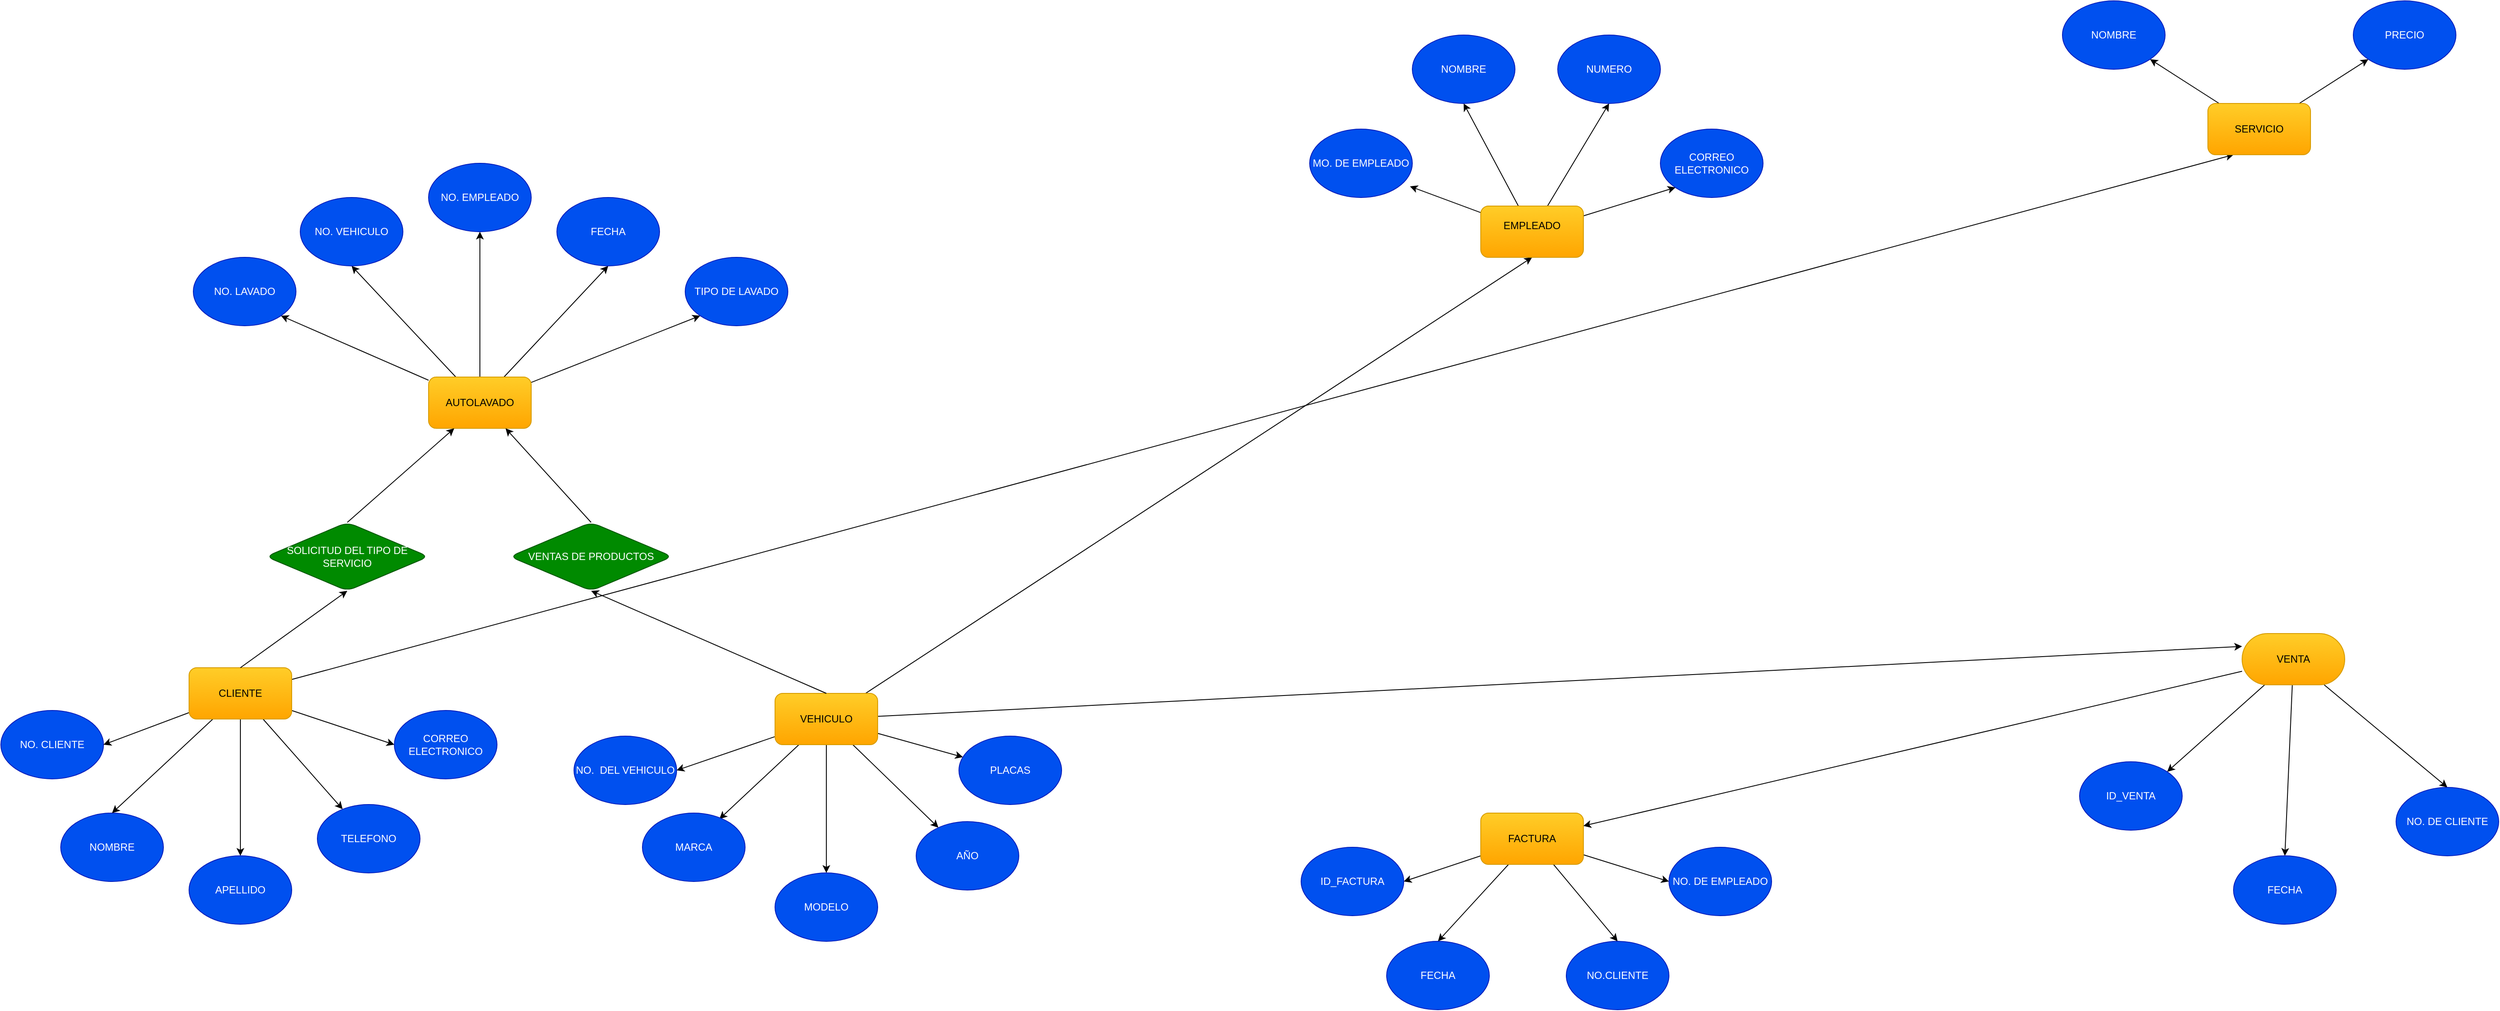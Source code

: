 <mxfile pages="2">
    <diagram id="R2lEEEUBdFMjLlhIrx00" name="Page-1">
        <mxGraphModel dx="1410" dy="479" grid="1" gridSize="10" guides="1" tooltips="1" connect="1" arrows="1" fold="1" page="1" pageScale="1" pageWidth="850" pageHeight="1100" math="0" shadow="0" extFonts="Permanent Marker^https://fonts.googleapis.com/css?family=Permanent+Marker">
            <root>
                <mxCell id="0"/>
                <mxCell id="1" parent="0"/>
                <mxCell id="71VcaEERGOGMqGxfSe_I-29" style="edgeStyle=none;html=1;entryX=1;entryY=1;entryDx=0;entryDy=0;" parent="1" source="x2UYNaaako3WuOqg-e20-1" target="x2UYNaaako3WuOqg-e20-3" edge="1">
                    <mxGeometry relative="1" as="geometry"/>
                </mxCell>
                <mxCell id="71VcaEERGOGMqGxfSe_I-30" style="edgeStyle=none;html=1;entryX=0.5;entryY=1;entryDx=0;entryDy=0;" parent="1" source="x2UYNaaako3WuOqg-e20-1" target="x2UYNaaako3WuOqg-e20-5" edge="1">
                    <mxGeometry relative="1" as="geometry"/>
                </mxCell>
                <mxCell id="71VcaEERGOGMqGxfSe_I-31" style="edgeStyle=none;html=1;" parent="1" source="x2UYNaaako3WuOqg-e20-1" target="x2UYNaaako3WuOqg-e20-6" edge="1">
                    <mxGeometry relative="1" as="geometry"/>
                </mxCell>
                <mxCell id="71VcaEERGOGMqGxfSe_I-32" style="edgeStyle=none;html=1;entryX=0.5;entryY=1;entryDx=0;entryDy=0;" parent="1" source="x2UYNaaako3WuOqg-e20-1" target="71VcaEERGOGMqGxfSe_I-1" edge="1">
                    <mxGeometry relative="1" as="geometry"/>
                </mxCell>
                <mxCell id="71VcaEERGOGMqGxfSe_I-33" style="edgeStyle=none;html=1;entryX=0;entryY=1;entryDx=0;entryDy=0;" parent="1" source="x2UYNaaako3WuOqg-e20-1" target="71VcaEERGOGMqGxfSe_I-2" edge="1">
                    <mxGeometry relative="1" as="geometry"/>
                </mxCell>
                <mxCell id="x2UYNaaako3WuOqg-e20-1" value="&lt;font style=&quot;vertical-align: inherit;&quot;&gt;&lt;font style=&quot;vertical-align: inherit;&quot;&gt;AUTOLAVADO&lt;/font&gt;&lt;/font&gt;" style="rounded=1;whiteSpace=wrap;html=1;fillColor=#ffcd28;strokeColor=#d79b00;gradientColor=#ffa500;" parent="1" vertex="1">
                    <mxGeometry x="380" y="610" width="120" height="60" as="geometry"/>
                </mxCell>
                <mxCell id="x2UYNaaako3WuOqg-e20-2" value="&lt;font style=&quot;vertical-align: inherit;&quot;&gt;&lt;font style=&quot;vertical-align: inherit;&quot;&gt;NOMBRE&lt;/font&gt;&lt;/font&gt;" style="ellipse;whiteSpace=wrap;html=1;fillColor=#0050ef;strokeColor=#001DBC;fontColor=#ffffff;rounded=1;" parent="1" vertex="1">
                    <mxGeometry x="-50" y="1120" width="120" height="80" as="geometry"/>
                </mxCell>
                <mxCell id="x2UYNaaako3WuOqg-e20-3" value="NO. LAVADO" style="ellipse;whiteSpace=wrap;html=1;fillColor=#0050ef;strokeColor=#001DBC;fontColor=#ffffff;rounded=1;" parent="1" vertex="1">
                    <mxGeometry x="105" y="470" width="120" height="80" as="geometry"/>
                </mxCell>
                <mxCell id="x2UYNaaako3WuOqg-e20-4" value="NO. CLIENTE" style="ellipse;whiteSpace=wrap;html=1;align=center;fillColor=#0050ef;strokeColor=#001DBC;fontColor=#ffffff;rotation=0;rounded=1;" parent="1" vertex="1">
                    <mxGeometry x="-120" y="1000" width="120" height="80" as="geometry"/>
                </mxCell>
                <mxCell id="x2UYNaaako3WuOqg-e20-5" value="NO. VEHICULO" style="ellipse;whiteSpace=wrap;html=1;fillColor=#0050ef;strokeColor=#001DBC;fontColor=#ffffff;rounded=1;" parent="1" vertex="1">
                    <mxGeometry x="230" y="400" width="120" height="80" as="geometry"/>
                </mxCell>
                <mxCell id="x2UYNaaako3WuOqg-e20-6" value="NO. EMPLEADO&lt;br&gt;" style="ellipse;whiteSpace=wrap;html=1;fillColor=#0050ef;strokeColor=#001DBC;fontColor=#ffffff;rounded=1;" parent="1" vertex="1">
                    <mxGeometry x="380" y="360" width="120" height="80" as="geometry"/>
                </mxCell>
                <mxCell id="I_hzkqHWhJM7nSEoXVfj-1" value="SOLICITUD DEL TIPO DE SERVICIO" style="rhombus;whiteSpace=wrap;html=1;fillColor=#008a00;fontColor=#ffffff;strokeColor=#005700;rounded=1;" parent="1" vertex="1">
                    <mxGeometry x="190" y="780" width="190" height="80" as="geometry"/>
                </mxCell>
                <mxCell id="I_hzkqHWhJM7nSEoXVfj-2" value="VENTAS DE PRODUCTOS" style="rhombus;whiteSpace=wrap;html=1;fillColor=#008a00;fontColor=#ffffff;strokeColor=#005700;rounded=1;" parent="1" vertex="1">
                    <mxGeometry x="475" y="780" width="190" height="80" as="geometry"/>
                </mxCell>
                <mxCell id="I_hzkqHWhJM7nSEoXVfj-3" value="" style="endArrow=classic;html=1;rounded=1;exitX=0.5;exitY=0;exitDx=0;exitDy=0;entryX=0.25;entryY=1;entryDx=0;entryDy=0;" parent="1" source="I_hzkqHWhJM7nSEoXVfj-1" target="x2UYNaaako3WuOqg-e20-1" edge="1">
                    <mxGeometry width="50" height="50" relative="1" as="geometry">
                        <mxPoint x="390" y="630" as="sourcePoint"/>
                        <mxPoint x="440" y="580" as="targetPoint"/>
                    </mxGeometry>
                </mxCell>
                <mxCell id="71VcaEERGOGMqGxfSe_I-34" style="edgeStyle=none;html=1;entryX=1;entryY=0.5;entryDx=0;entryDy=0;" parent="1" source="I_hzkqHWhJM7nSEoXVfj-4" target="x2UYNaaako3WuOqg-e20-4" edge="1">
                    <mxGeometry relative="1" as="geometry"/>
                </mxCell>
                <mxCell id="71VcaEERGOGMqGxfSe_I-35" style="edgeStyle=none;html=1;entryX=0.5;entryY=0;entryDx=0;entryDy=0;" parent="1" source="I_hzkqHWhJM7nSEoXVfj-4" target="x2UYNaaako3WuOqg-e20-2" edge="1">
                    <mxGeometry relative="1" as="geometry"/>
                </mxCell>
                <mxCell id="71VcaEERGOGMqGxfSe_I-36" style="edgeStyle=none;html=1;entryX=0.5;entryY=0;entryDx=0;entryDy=0;" parent="1" source="I_hzkqHWhJM7nSEoXVfj-4" target="71VcaEERGOGMqGxfSe_I-16" edge="1">
                    <mxGeometry relative="1" as="geometry"/>
                </mxCell>
                <mxCell id="71VcaEERGOGMqGxfSe_I-37" style="edgeStyle=none;html=1;" parent="1" source="I_hzkqHWhJM7nSEoXVfj-4" target="71VcaEERGOGMqGxfSe_I-17" edge="1">
                    <mxGeometry relative="1" as="geometry"/>
                </mxCell>
                <mxCell id="71VcaEERGOGMqGxfSe_I-38" style="edgeStyle=none;html=1;entryX=0;entryY=0.5;entryDx=0;entryDy=0;" parent="1" source="I_hzkqHWhJM7nSEoXVfj-4" target="71VcaEERGOGMqGxfSe_I-19" edge="1">
                    <mxGeometry relative="1" as="geometry"/>
                </mxCell>
                <mxCell id="BRbOYUMJs-dg1-LQp9rT-25" style="edgeStyle=none;html=1;entryX=0.25;entryY=1;entryDx=0;entryDy=0;" parent="1" source="I_hzkqHWhJM7nSEoXVfj-4" target="71VcaEERGOGMqGxfSe_I-50" edge="1">
                    <mxGeometry relative="1" as="geometry"/>
                </mxCell>
                <mxCell id="I_hzkqHWhJM7nSEoXVfj-4" value="CLIENTE" style="rounded=1;whiteSpace=wrap;html=1;fillColor=#ffcd28;gradientColor=#ffa500;strokeColor=#d79b00;" parent="1" vertex="1">
                    <mxGeometry x="100" y="950" width="120" height="60" as="geometry"/>
                </mxCell>
                <mxCell id="I_hzkqHWhJM7nSEoXVfj-5" value="" style="endArrow=classic;html=1;rounded=1;exitX=0.5;exitY=0;exitDx=0;exitDy=0;entryX=0.5;entryY=1;entryDx=0;entryDy=0;" parent="1" source="I_hzkqHWhJM7nSEoXVfj-4" target="I_hzkqHWhJM7nSEoXVfj-1" edge="1">
                    <mxGeometry width="50" height="50" relative="1" as="geometry">
                        <mxPoint x="350" y="860" as="sourcePoint"/>
                        <mxPoint x="400" y="810" as="targetPoint"/>
                    </mxGeometry>
                </mxCell>
                <mxCell id="71VcaEERGOGMqGxfSe_I-44" style="edgeStyle=none;html=1;entryX=1;entryY=0.5;entryDx=0;entryDy=0;" parent="1" source="I_hzkqHWhJM7nSEoXVfj-6" target="71VcaEERGOGMqGxfSe_I-41" edge="1">
                    <mxGeometry relative="1" as="geometry"/>
                </mxCell>
                <mxCell id="71VcaEERGOGMqGxfSe_I-45" style="edgeStyle=none;html=1;entryX=0.75;entryY=0.087;entryDx=0;entryDy=0;entryPerimeter=0;" parent="1" source="I_hzkqHWhJM7nSEoXVfj-6" target="71VcaEERGOGMqGxfSe_I-39" edge="1">
                    <mxGeometry relative="1" as="geometry"/>
                </mxCell>
                <mxCell id="71VcaEERGOGMqGxfSe_I-46" style="edgeStyle=none;html=1;entryX=0.5;entryY=0;entryDx=0;entryDy=0;" parent="1" source="I_hzkqHWhJM7nSEoXVfj-6" target="71VcaEERGOGMqGxfSe_I-42" edge="1">
                    <mxGeometry relative="1" as="geometry"/>
                </mxCell>
                <mxCell id="71VcaEERGOGMqGxfSe_I-47" style="edgeStyle=none;html=1;" parent="1" source="I_hzkqHWhJM7nSEoXVfj-6" target="71VcaEERGOGMqGxfSe_I-43" edge="1">
                    <mxGeometry relative="1" as="geometry"/>
                </mxCell>
                <mxCell id="71VcaEERGOGMqGxfSe_I-48" style="edgeStyle=none;html=1;" parent="1" source="I_hzkqHWhJM7nSEoXVfj-6" target="71VcaEERGOGMqGxfSe_I-40" edge="1">
                    <mxGeometry relative="1" as="geometry"/>
                </mxCell>
                <mxCell id="hl6MhTUKvZrgwZqrwrJu-25" style="edgeStyle=none;html=1;entryX=0.5;entryY=1;entryDx=0;entryDy=0;" parent="1" source="I_hzkqHWhJM7nSEoXVfj-6" target="71VcaEERGOGMqGxfSe_I-51" edge="1">
                    <mxGeometry relative="1" as="geometry"/>
                </mxCell>
                <mxCell id="_0-iFwpGgFFenjY3QA5b-25" style="edgeStyle=none;html=1;entryX=0;entryY=0.25;entryDx=0;entryDy=0;" parent="1" source="I_hzkqHWhJM7nSEoXVfj-6" target="ypaq5nPiEZe-uhgD8ol3-25" edge="1">
                    <mxGeometry relative="1" as="geometry"/>
                </mxCell>
                <mxCell id="I_hzkqHWhJM7nSEoXVfj-6" value="VEHICULO" style="rounded=1;whiteSpace=wrap;html=1;fillColor=#ffcd28;gradientColor=#ffa500;strokeColor=#d79b00;" parent="1" vertex="1">
                    <mxGeometry x="785" y="980" width="120" height="60" as="geometry"/>
                </mxCell>
                <mxCell id="I_hzkqHWhJM7nSEoXVfj-7" value="" style="endArrow=classic;html=1;rounded=1;entryX=0.75;entryY=1;entryDx=0;entryDy=0;exitX=0.5;exitY=0;exitDx=0;exitDy=0;" parent="1" source="I_hzkqHWhJM7nSEoXVfj-2" target="x2UYNaaako3WuOqg-e20-1" edge="1">
                    <mxGeometry width="50" height="50" relative="1" as="geometry">
                        <mxPoint x="350" y="860" as="sourcePoint"/>
                        <mxPoint x="400" y="810" as="targetPoint"/>
                    </mxGeometry>
                </mxCell>
                <mxCell id="I_hzkqHWhJM7nSEoXVfj-8" value="" style="endArrow=classic;html=1;rounded=1;entryX=0.5;entryY=1;entryDx=0;entryDy=0;exitX=0.5;exitY=0;exitDx=0;exitDy=0;" parent="1" source="I_hzkqHWhJM7nSEoXVfj-6" target="I_hzkqHWhJM7nSEoXVfj-2" edge="1">
                    <mxGeometry width="50" height="50" relative="1" as="geometry">
                        <mxPoint x="350" y="860" as="sourcePoint"/>
                        <mxPoint x="400" y="810" as="targetPoint"/>
                    </mxGeometry>
                </mxCell>
                <mxCell id="71VcaEERGOGMqGxfSe_I-1" value="FECHA&lt;br&gt;" style="ellipse;whiteSpace=wrap;html=1;fillColor=#0050ef;strokeColor=#001DBC;fontColor=#ffffff;rounded=1;" parent="1" vertex="1">
                    <mxGeometry x="530" y="400" width="120" height="80" as="geometry"/>
                </mxCell>
                <mxCell id="71VcaEERGOGMqGxfSe_I-2" value="TIPO DE LAVADO&lt;span style=&quot;color: rgba(0, 0, 0, 0); font-family: monospace; font-size: 0px; text-align: start;&quot;&gt;%3CmxGraphModel%3E%3Croot%3E%3CmxCell%20id%3D%220%22%2F%3E%3CmxCell%20id%3D%221%22%20parent%3D%220%22%2F%3E%3CmxCell%20id%3D%222%22%20value%3D%22NO.%20EMPLEADO%26lt%3Bbr%26gt%3B%22%20style%3D%22ellipse%3BwhiteSpace%3Dwrap%3Bhtml%3D1%3BfillColor%3D%230050ef%3BstrokeColor%3D%23001DBC%3BfontColor%3D%23ffffff%3B%22%20vertex%3D%221%22%20parent%3D%221%22%3E%3CmxGeometry%20x%3D%22580%22%20y%3D%22490%22%20width%3D%22120%22%20height%3D%2280%22%20as%3D%22geometry%22%2F%3E%3C%2FmxCell%3E%3C%2Froot%3E%3C%2FmxGraphModel%3E&lt;/span&gt;&lt;span style=&quot;color: rgba(0, 0, 0, 0); font-family: monospace; font-size: 0px; text-align: start;&quot;&gt;%3CmxGraphModel%3E%3Croot%3E%3CmxCell%20id%3D%220%22%2F%3E%3CmxCell%20id%3D%221%22%20parent%3D%220%22%2F%3E%3CmxCell%20id%3D%222%22%20value%3D%22NO.%20EMPLEADO%26lt%3Bbr%26gt%3B%22%20style%3D%22ellipse%3BwhiteSpace%3Dwrap%3Bhtml%3D1%3BfillColor%3D%230050ef%3BstrokeColor%3D%23001DBC%3BfontColor%3D%23ffffff%3B%22%20vertex%3D%221%22%20parent%3D%221%22%3E%3CmxGeometry%20x%3D%22580%22%20y%3D%22490%22%20width%3D%22120%22%20height%3D%2280%22%20as%3D%22geometry%22%2F%3E%3C%2FmxCell%3E%3C%2Froot%3E%3C%2FmxGraphModel%3E&lt;/span&gt;" style="ellipse;whiteSpace=wrap;html=1;fillColor=#0050ef;strokeColor=#001DBC;fontColor=#ffffff;rounded=1;" parent="1" vertex="1">
                    <mxGeometry x="680" y="470" width="120" height="80" as="geometry"/>
                </mxCell>
                <mxCell id="71VcaEERGOGMqGxfSe_I-16" value="&lt;font style=&quot;vertical-align: inherit;&quot;&gt;&lt;font style=&quot;vertical-align: inherit;&quot;&gt;APELLIDO&lt;/font&gt;&lt;/font&gt;" style="ellipse;whiteSpace=wrap;html=1;fillColor=#0050ef;strokeColor=#001DBC;fontColor=#ffffff;rounded=1;" parent="1" vertex="1">
                    <mxGeometry x="100" y="1170" width="120" height="80" as="geometry"/>
                </mxCell>
                <mxCell id="71VcaEERGOGMqGxfSe_I-17" value="TELEFONO" style="ellipse;whiteSpace=wrap;html=1;fillColor=#0050ef;strokeColor=#001DBC;fontColor=#ffffff;rounded=1;" parent="1" vertex="1">
                    <mxGeometry x="250" y="1110" width="120" height="80" as="geometry"/>
                </mxCell>
                <mxCell id="71VcaEERGOGMqGxfSe_I-19" value="&lt;font style=&quot;vertical-align: inherit;&quot;&gt;&lt;font style=&quot;vertical-align: inherit;&quot;&gt;CORREO ELECTRONICO&lt;/font&gt;&lt;/font&gt;" style="ellipse;whiteSpace=wrap;html=1;fillColor=#0050ef;strokeColor=#001DBC;fontColor=#ffffff;rounded=1;" parent="1" vertex="1">
                    <mxGeometry x="340" y="1000" width="120" height="80" as="geometry"/>
                </mxCell>
                <mxCell id="71VcaEERGOGMqGxfSe_I-39" value="MARCA" style="ellipse;whiteSpace=wrap;html=1;fillColor=#0050ef;strokeColor=#001DBC;fontColor=#ffffff;rounded=1;" parent="1" vertex="1">
                    <mxGeometry x="630" y="1120" width="120" height="80" as="geometry"/>
                </mxCell>
                <mxCell id="71VcaEERGOGMqGxfSe_I-40" value="&lt;font style=&quot;vertical-align: inherit;&quot;&gt;&lt;font style=&quot;vertical-align: inherit;&quot;&gt;PLACAS&lt;/font&gt;&lt;/font&gt;" style="ellipse;whiteSpace=wrap;html=1;fillColor=#0050ef;strokeColor=#001DBC;fontColor=#ffffff;rounded=1;" parent="1" vertex="1">
                    <mxGeometry x="1000" y="1030" width="120" height="80" as="geometry"/>
                </mxCell>
                <mxCell id="71VcaEERGOGMqGxfSe_I-41" value="&lt;font style=&quot;vertical-align: inherit;&quot;&gt;&lt;font style=&quot;vertical-align: inherit;&quot;&gt;NO.&amp;nbsp; DEL VEHICULO&lt;/font&gt;&lt;/font&gt;" style="ellipse;whiteSpace=wrap;html=1;fillColor=#0050ef;strokeColor=#001DBC;fontColor=#ffffff;rounded=1;" parent="1" vertex="1">
                    <mxGeometry x="550" y="1030" width="120" height="80" as="geometry"/>
                </mxCell>
                <mxCell id="71VcaEERGOGMqGxfSe_I-42" value="MODELO" style="ellipse;whiteSpace=wrap;html=1;fillColor=#0050ef;strokeColor=#001DBC;fontColor=#ffffff;rounded=1;" parent="1" vertex="1">
                    <mxGeometry x="785" y="1190" width="120" height="80" as="geometry"/>
                </mxCell>
                <mxCell id="71VcaEERGOGMqGxfSe_I-43" value="AÑO" style="ellipse;whiteSpace=wrap;html=1;fillColor=#0050ef;strokeColor=#001DBC;fontColor=#ffffff;rounded=1;" parent="1" vertex="1">
                    <mxGeometry x="950" y="1130" width="120" height="80" as="geometry"/>
                </mxCell>
                <mxCell id="24" style="edgeStyle=none;html=1;entryX=1;entryY=1;entryDx=0;entryDy=0;" parent="1" source="71VcaEERGOGMqGxfSe_I-50" target="22" edge="1">
                    <mxGeometry relative="1" as="geometry"/>
                </mxCell>
                <mxCell id="25" style="edgeStyle=none;html=1;entryX=0;entryY=1;entryDx=0;entryDy=0;" parent="1" source="71VcaEERGOGMqGxfSe_I-50" target="23" edge="1">
                    <mxGeometry relative="1" as="geometry"/>
                </mxCell>
                <mxCell id="71VcaEERGOGMqGxfSe_I-50" value="&lt;font style=&quot;vertical-align: inherit;&quot;&gt;&lt;font style=&quot;vertical-align: inherit;&quot;&gt;SERVICIO&lt;/font&gt;&lt;/font&gt;" style="rounded=1;whiteSpace=wrap;html=1;fillColor=#ffcd28;strokeColor=#d79b00;gradientColor=#ffa500;" parent="1" vertex="1">
                    <mxGeometry x="2460" y="290" width="120" height="60" as="geometry"/>
                </mxCell>
                <mxCell id="14" style="edgeStyle=none;html=1;entryX=0.977;entryY=0.837;entryDx=0;entryDy=0;entryPerimeter=0;" parent="1" source="71VcaEERGOGMqGxfSe_I-51" target="9" edge="1">
                    <mxGeometry relative="1" as="geometry"/>
                </mxCell>
                <mxCell id="15" style="edgeStyle=none;html=1;entryX=0.5;entryY=1;entryDx=0;entryDy=0;" parent="1" source="71VcaEERGOGMqGxfSe_I-51" target="10" edge="1">
                    <mxGeometry relative="1" as="geometry"/>
                </mxCell>
                <mxCell id="16" style="edgeStyle=none;html=1;entryX=0.5;entryY=1;entryDx=0;entryDy=0;" parent="1" source="71VcaEERGOGMqGxfSe_I-51" target="8" edge="1">
                    <mxGeometry relative="1" as="geometry"/>
                </mxCell>
                <mxCell id="17" style="edgeStyle=none;html=1;entryX=0;entryY=1;entryDx=0;entryDy=0;" parent="1" source="71VcaEERGOGMqGxfSe_I-51" target="7" edge="1">
                    <mxGeometry relative="1" as="geometry"/>
                </mxCell>
                <mxCell id="71VcaEERGOGMqGxfSe_I-51" value="&lt;font style=&quot;vertical-align: inherit;&quot;&gt;&lt;font style=&quot;vertical-align: inherit;&quot;&gt;EMPLEADO&lt;br&gt;&lt;br&gt;&lt;/font&gt;&lt;/font&gt;" style="rounded=1;whiteSpace=wrap;html=1;fillColor=#ffcd28;strokeColor=#d79b00;gradientColor=#ffa500;" parent="1" vertex="1">
                    <mxGeometry x="1610" y="410" width="120" height="60" as="geometry"/>
                </mxCell>
                <mxCell id="18" style="edgeStyle=none;html=1;entryX=0.5;entryY=0;entryDx=0;entryDy=0;" parent="1" source="71VcaEERGOGMqGxfSe_I-53" target="3" edge="1">
                    <mxGeometry relative="1" as="geometry"/>
                </mxCell>
                <mxCell id="19" style="edgeStyle=none;html=1;entryX=0.5;entryY=0;entryDx=0;entryDy=0;" parent="1" source="71VcaEERGOGMqGxfSe_I-53" target="4" edge="1">
                    <mxGeometry relative="1" as="geometry"/>
                </mxCell>
                <mxCell id="20" style="edgeStyle=none;html=1;entryX=0;entryY=0.5;entryDx=0;entryDy=0;" parent="1" source="71VcaEERGOGMqGxfSe_I-53" target="5" edge="1">
                    <mxGeometry relative="1" as="geometry"/>
                </mxCell>
                <mxCell id="21" style="edgeStyle=none;html=1;entryX=1;entryY=0.5;entryDx=0;entryDy=0;" parent="1" source="71VcaEERGOGMqGxfSe_I-53" target="6" edge="1">
                    <mxGeometry relative="1" as="geometry"/>
                </mxCell>
                <mxCell id="71VcaEERGOGMqGxfSe_I-53" value="&lt;font style=&quot;vertical-align: inherit;&quot;&gt;&lt;font style=&quot;vertical-align: inherit;&quot;&gt;FACTURA&lt;/font&gt;&lt;/font&gt;" style="rounded=1;whiteSpace=wrap;html=1;fillColor=#ffcd28;strokeColor=#d79b00;gradientColor=#ffa500;" parent="1" vertex="1">
                    <mxGeometry x="1610" y="1120" width="120" height="60" as="geometry"/>
                </mxCell>
                <mxCell id="3" value="FECHA" style="ellipse;whiteSpace=wrap;html=1;fillColor=#0050ef;strokeColor=#001DBC;fontColor=#ffffff;rounded=1;" parent="1" vertex="1">
                    <mxGeometry x="1500" y="1270" width="120" height="80" as="geometry"/>
                </mxCell>
                <mxCell id="4" value="NO.CLIENTE" style="ellipse;whiteSpace=wrap;html=1;fillColor=#0050ef;strokeColor=#001DBC;fontColor=#ffffff;rounded=1;" parent="1" vertex="1">
                    <mxGeometry x="1710" y="1270" width="120" height="80" as="geometry"/>
                </mxCell>
                <mxCell id="5" value="NO. DE EMPLEADO" style="ellipse;whiteSpace=wrap;html=1;fillColor=#0050ef;strokeColor=#001DBC;fontColor=#ffffff;rounded=1;" parent="1" vertex="1">
                    <mxGeometry x="1830" y="1160" width="120" height="80" as="geometry"/>
                </mxCell>
                <mxCell id="6" value="ID_FACTURA" style="ellipse;whiteSpace=wrap;html=1;fillColor=#0050ef;strokeColor=#001DBC;fontColor=#ffffff;rounded=1;" parent="1" vertex="1">
                    <mxGeometry x="1400" y="1160" width="120" height="80" as="geometry"/>
                </mxCell>
                <mxCell id="7" value="CORREO ELECTRONICO" style="ellipse;whiteSpace=wrap;html=1;fillColor=#0050ef;strokeColor=#001DBC;fontColor=#ffffff;rounded=1;" parent="1" vertex="1">
                    <mxGeometry x="1820" y="320" width="120" height="80" as="geometry"/>
                </mxCell>
                <mxCell id="8" value="NUMERO" style="ellipse;whiteSpace=wrap;html=1;fillColor=#0050ef;strokeColor=#001DBC;fontColor=#ffffff;rounded=1;" parent="1" vertex="1">
                    <mxGeometry x="1700" y="210" width="120" height="80" as="geometry"/>
                </mxCell>
                <mxCell id="9" value="MO. DE EMPLEADO" style="ellipse;whiteSpace=wrap;html=1;fillColor=#0050ef;strokeColor=#001DBC;fontColor=#ffffff;rounded=1;" parent="1" vertex="1">
                    <mxGeometry x="1410" y="320" width="120" height="80" as="geometry"/>
                </mxCell>
                <mxCell id="10" value="NOMBRE" style="ellipse;whiteSpace=wrap;html=1;fillColor=#0050ef;strokeColor=#001DBC;fontColor=#ffffff;rounded=1;" parent="1" vertex="1">
                    <mxGeometry x="1530" y="210" width="120" height="80" as="geometry"/>
                </mxCell>
                <mxCell id="22" value="NOMBRE" style="ellipse;whiteSpace=wrap;html=1;fillColor=#0050ef;strokeColor=#001DBC;fontColor=#ffffff;rounded=1;" parent="1" vertex="1">
                    <mxGeometry x="2290" y="170" width="120" height="80" as="geometry"/>
                </mxCell>
                <mxCell id="23" value="PRECIO" style="ellipse;whiteSpace=wrap;html=1;fillColor=#0050ef;strokeColor=#001DBC;fontColor=#ffffff;rounded=1;" parent="1" vertex="1">
                    <mxGeometry x="2630" y="170" width="120" height="80" as="geometry"/>
                </mxCell>
                <mxCell id="YZ03cWPCB_GghOV-a-kB-25" style="edgeStyle=none;html=1;entryX=1;entryY=0;entryDx=0;entryDy=0;" parent="1" source="ypaq5nPiEZe-uhgD8ol3-25" target="ypaq5nPiEZe-uhgD8ol3-26" edge="1">
                    <mxGeometry relative="1" as="geometry"/>
                </mxCell>
                <mxCell id="YZ03cWPCB_GghOV-a-kB-26" style="edgeStyle=none;html=1;entryX=0.5;entryY=0;entryDx=0;entryDy=0;" parent="1" source="ypaq5nPiEZe-uhgD8ol3-25" target="YkrZatt6sMkOw0mMNKeA-26" edge="1">
                    <mxGeometry relative="1" as="geometry"/>
                </mxCell>
                <mxCell id="YZ03cWPCB_GghOV-a-kB-27" style="edgeStyle=none;html=1;entryX=0.5;entryY=0;entryDx=0;entryDy=0;" parent="1" source="ypaq5nPiEZe-uhgD8ol3-25" target="YkrZatt6sMkOw0mMNKeA-25" edge="1">
                    <mxGeometry relative="1" as="geometry"/>
                </mxCell>
                <mxCell id="xVkIZN8ASvHo7dKb8MD8-25" style="edgeStyle=none;html=1;entryX=1;entryY=0.25;entryDx=0;entryDy=0;" parent="1" source="ypaq5nPiEZe-uhgD8ol3-25" target="71VcaEERGOGMqGxfSe_I-53" edge="1">
                    <mxGeometry relative="1" as="geometry"/>
                </mxCell>
                <mxCell id="ypaq5nPiEZe-uhgD8ol3-25" value="VENTA" style="rounded=1;whiteSpace=wrap;html=1;fillColor=#ffcd28;strokeColor=#d79b00;gradientColor=#ffa500;arcSize=50;" parent="1" vertex="1">
                    <mxGeometry x="2500" y="910" width="120" height="60" as="geometry"/>
                </mxCell>
                <mxCell id="ypaq5nPiEZe-uhgD8ol3-26" value="ID_VENTA" style="ellipse;whiteSpace=wrap;html=1;fillColor=#0050ef;strokeColor=#001DBC;fontColor=#ffffff;rounded=1;" parent="1" vertex="1">
                    <mxGeometry x="2310" y="1060" width="120" height="80" as="geometry"/>
                </mxCell>
                <mxCell id="YkrZatt6sMkOw0mMNKeA-25" value="NO. DE CLIENTE" style="ellipse;whiteSpace=wrap;html=1;fillColor=#0050ef;strokeColor=#001DBC;fontColor=#ffffff;rounded=1;" parent="1" vertex="1">
                    <mxGeometry x="2680" y="1090" width="120" height="80" as="geometry"/>
                </mxCell>
                <mxCell id="YkrZatt6sMkOw0mMNKeA-26" value="FECHA" style="ellipse;whiteSpace=wrap;html=1;fillColor=#0050ef;strokeColor=#001DBC;fontColor=#ffffff;rounded=1;" parent="1" vertex="1">
                    <mxGeometry x="2490" y="1170" width="120" height="80" as="geometry"/>
                </mxCell>
            </root>
        </mxGraphModel>
    </diagram>
    <diagram id="V_Lu9hnXc2F3cWot4Q2t" name="Página-2">
        <mxGraphModel dx="560" dy="479" grid="1" gridSize="10" guides="1" tooltips="1" connect="1" arrows="1" fold="1" page="1" pageScale="1" pageWidth="827" pageHeight="1169" math="0" shadow="0">
            <root>
                <mxCell id="0"/>
                <mxCell id="1" parent="0"/>
                <mxCell id="h280BAMOPalEynsjhQ-X-1" value="CLIENTE" style="shape=table;startSize=30;container=1;collapsible=1;childLayout=tableLayout;fixedRows=1;rowLines=0;fontStyle=1;align=center;resizeLast=1;html=1;" parent="1" vertex="1">
                    <mxGeometry x="360" y="50" width="180" height="270" as="geometry">
                        <mxRectangle x="250" y="170" width="90" height="30" as="alternateBounds"/>
                    </mxGeometry>
                </mxCell>
                <mxCell id="h280BAMOPalEynsjhQ-X-2" value="" style="shape=tableRow;horizontal=0;startSize=0;swimlaneHead=0;swimlaneBody=0;fillColor=none;collapsible=0;dropTarget=0;points=[[0,0.5],[1,0.5]];portConstraint=eastwest;top=0;left=0;right=0;bottom=1;" parent="h280BAMOPalEynsjhQ-X-1" vertex="1">
                    <mxGeometry y="30" width="180" height="30" as="geometry"/>
                </mxCell>
                <mxCell id="h280BAMOPalEynsjhQ-X-3" value="PK" style="shape=partialRectangle;connectable=0;fillColor=none;top=0;left=0;bottom=0;right=0;fontStyle=1;overflow=hidden;whiteSpace=wrap;html=1;" parent="h280BAMOPalEynsjhQ-X-2" vertex="1">
                    <mxGeometry width="30" height="30" as="geometry">
                        <mxRectangle width="30" height="30" as="alternateBounds"/>
                    </mxGeometry>
                </mxCell>
                <mxCell id="h280BAMOPalEynsjhQ-X-4" value="ID_CLIENTE" style="shape=partialRectangle;connectable=0;fillColor=none;top=0;left=0;bottom=0;right=0;align=left;spacingLeft=6;fontStyle=5;overflow=hidden;whiteSpace=wrap;html=1;" parent="h280BAMOPalEynsjhQ-X-2" vertex="1">
                    <mxGeometry x="30" width="150" height="30" as="geometry">
                        <mxRectangle width="150" height="30" as="alternateBounds"/>
                    </mxGeometry>
                </mxCell>
                <mxCell id="h280BAMOPalEynsjhQ-X-5" value="" style="shape=tableRow;horizontal=0;startSize=0;swimlaneHead=0;swimlaneBody=0;fillColor=none;collapsible=0;dropTarget=0;points=[[0,0.5],[1,0.5]];portConstraint=eastwest;top=0;left=0;right=0;bottom=0;" parent="h280BAMOPalEynsjhQ-X-1" vertex="1">
                    <mxGeometry y="60" width="180" height="30" as="geometry"/>
                </mxCell>
                <mxCell id="h280BAMOPalEynsjhQ-X-6" value="" style="shape=partialRectangle;connectable=0;fillColor=none;top=0;left=0;bottom=0;right=0;editable=1;overflow=hidden;whiteSpace=wrap;html=1;" parent="h280BAMOPalEynsjhQ-X-5" vertex="1">
                    <mxGeometry width="30" height="30" as="geometry">
                        <mxRectangle width="30" height="30" as="alternateBounds"/>
                    </mxGeometry>
                </mxCell>
                <mxCell id="h280BAMOPalEynsjhQ-X-7" value="CLIENTE_id Iinterger (10) INT" style="shape=partialRectangle;connectable=0;fillColor=none;top=0;left=0;bottom=0;right=0;align=left;spacingLeft=6;overflow=hidden;whiteSpace=wrap;html=1;" parent="h280BAMOPalEynsjhQ-X-5" vertex="1">
                    <mxGeometry x="30" width="150" height="30" as="geometry">
                        <mxRectangle width="150" height="30" as="alternateBounds"/>
                    </mxGeometry>
                </mxCell>
                <mxCell id="h280BAMOPalEynsjhQ-X-8" value="" style="shape=tableRow;horizontal=0;startSize=0;swimlaneHead=0;swimlaneBody=0;fillColor=none;collapsible=0;dropTarget=0;points=[[0,0.5],[1,0.5]];portConstraint=eastwest;top=0;left=0;right=0;bottom=0;" parent="h280BAMOPalEynsjhQ-X-1" vertex="1">
                    <mxGeometry y="90" width="180" height="30" as="geometry"/>
                </mxCell>
                <mxCell id="h280BAMOPalEynsjhQ-X-9" value="" style="shape=partialRectangle;connectable=0;fillColor=none;top=0;left=0;bottom=0;right=0;editable=1;overflow=hidden;whiteSpace=wrap;html=1;" parent="h280BAMOPalEynsjhQ-X-8" vertex="1">
                    <mxGeometry width="30" height="30" as="geometry">
                        <mxRectangle width="30" height="30" as="alternateBounds"/>
                    </mxGeometry>
                </mxCell>
                <mxCell id="h280BAMOPalEynsjhQ-X-10" value="NOMBRE VARCHAR (30) NOT NULL" style="shape=partialRectangle;connectable=0;fillColor=none;top=0;left=0;bottom=0;right=0;align=left;spacingLeft=6;overflow=hidden;whiteSpace=wrap;html=1;" parent="h280BAMOPalEynsjhQ-X-8" vertex="1">
                    <mxGeometry x="30" width="150" height="30" as="geometry">
                        <mxRectangle width="150" height="30" as="alternateBounds"/>
                    </mxGeometry>
                </mxCell>
                <mxCell id="h280BAMOPalEynsjhQ-X-11" value="" style="shape=tableRow;horizontal=0;startSize=0;swimlaneHead=0;swimlaneBody=0;fillColor=none;collapsible=0;dropTarget=0;points=[[0,0.5],[1,0.5]];portConstraint=eastwest;top=0;left=0;right=0;bottom=0;" parent="h280BAMOPalEynsjhQ-X-1" vertex="1">
                    <mxGeometry y="120" width="180" height="30" as="geometry"/>
                </mxCell>
                <mxCell id="h280BAMOPalEynsjhQ-X-12" value="" style="shape=partialRectangle;connectable=0;fillColor=none;top=0;left=0;bottom=0;right=0;editable=1;overflow=hidden;whiteSpace=wrap;html=1;" parent="h280BAMOPalEynsjhQ-X-11" vertex="1">
                    <mxGeometry width="30" height="30" as="geometry">
                        <mxRectangle width="30" height="30" as="alternateBounds"/>
                    </mxGeometry>
                </mxCell>
                <mxCell id="h280BAMOPalEynsjhQ-X-13" value="APELLIDO VARCHAR (20) NOT NULL" style="shape=partialRectangle;connectable=0;fillColor=none;top=0;left=0;bottom=0;right=0;align=left;spacingLeft=6;overflow=hidden;whiteSpace=wrap;html=1;" parent="h280BAMOPalEynsjhQ-X-11" vertex="1">
                    <mxGeometry x="30" width="150" height="30" as="geometry">
                        <mxRectangle width="150" height="30" as="alternateBounds"/>
                    </mxGeometry>
                </mxCell>
                <mxCell id="bWSUUZb-OXEW_ixThEoO-1" style="shape=tableRow;horizontal=0;startSize=0;swimlaneHead=0;swimlaneBody=0;fillColor=none;collapsible=0;dropTarget=0;points=[[0,0.5],[1,0.5]];portConstraint=eastwest;top=0;left=0;right=0;bottom=0;" parent="h280BAMOPalEynsjhQ-X-1" vertex="1">
                    <mxGeometry y="150" width="180" height="30" as="geometry"/>
                </mxCell>
                <mxCell id="bWSUUZb-OXEW_ixThEoO-2" style="shape=partialRectangle;connectable=0;fillColor=none;top=0;left=0;bottom=0;right=0;editable=1;overflow=hidden;whiteSpace=wrap;html=1;" parent="bWSUUZb-OXEW_ixThEoO-1" vertex="1">
                    <mxGeometry width="30" height="30" as="geometry">
                        <mxRectangle width="30" height="30" as="alternateBounds"/>
                    </mxGeometry>
                </mxCell>
                <mxCell id="bWSUUZb-OXEW_ixThEoO-3" value="TELEFONO VARCHAR (20) INT" style="shape=partialRectangle;connectable=0;fillColor=none;top=0;left=0;bottom=0;right=0;align=left;spacingLeft=6;overflow=hidden;whiteSpace=wrap;html=1;" parent="bWSUUZb-OXEW_ixThEoO-1" vertex="1">
                    <mxGeometry x="30" width="150" height="30" as="geometry">
                        <mxRectangle width="150" height="30" as="alternateBounds"/>
                    </mxGeometry>
                </mxCell>
                <mxCell id="bWSUUZb-OXEW_ixThEoO-4" style="shape=tableRow;horizontal=0;startSize=0;swimlaneHead=0;swimlaneBody=0;fillColor=none;collapsible=0;dropTarget=0;points=[[0,0.5],[1,0.5]];portConstraint=eastwest;top=0;left=0;right=0;bottom=0;" parent="h280BAMOPalEynsjhQ-X-1" vertex="1">
                    <mxGeometry y="180" width="180" height="60" as="geometry"/>
                </mxCell>
                <mxCell id="bWSUUZb-OXEW_ixThEoO-5" style="shape=partialRectangle;connectable=0;fillColor=none;top=0;left=0;bottom=0;right=0;editable=1;overflow=hidden;whiteSpace=wrap;html=1;" parent="bWSUUZb-OXEW_ixThEoO-4" vertex="1">
                    <mxGeometry width="30" height="60" as="geometry">
                        <mxRectangle width="30" height="60" as="alternateBounds"/>
                    </mxGeometry>
                </mxCell>
                <mxCell id="bWSUUZb-OXEW_ixThEoO-6" value="CORREO ELECTRONICO VARCHAR (40) NOT NULL" style="shape=partialRectangle;connectable=0;fillColor=none;top=0;left=0;bottom=0;right=0;align=left;spacingLeft=6;overflow=hidden;whiteSpace=wrap;html=1;" parent="bWSUUZb-OXEW_ixThEoO-4" vertex="1">
                    <mxGeometry x="30" width="150" height="60" as="geometry">
                        <mxRectangle width="150" height="60" as="alternateBounds"/>
                    </mxGeometry>
                </mxCell>
                <mxCell id="h280BAMOPalEynsjhQ-X-14" value="VEHICULO" style="shape=table;startSize=30;container=1;collapsible=1;childLayout=tableLayout;fixedRows=1;rowLines=0;fontStyle=1;align=center;resizeLast=1;html=1;" parent="1" vertex="1">
                    <mxGeometry x="640" y="120" width="180" height="240" as="geometry"/>
                </mxCell>
                <mxCell id="h280BAMOPalEynsjhQ-X-15" value="" style="shape=tableRow;horizontal=0;startSize=0;swimlaneHead=0;swimlaneBody=0;fillColor=none;collapsible=0;dropTarget=0;points=[[0,0.5],[1,0.5]];portConstraint=eastwest;top=0;left=0;right=0;bottom=1;" parent="h280BAMOPalEynsjhQ-X-14" vertex="1">
                    <mxGeometry y="30" width="180" height="30" as="geometry"/>
                </mxCell>
                <mxCell id="h280BAMOPalEynsjhQ-X-16" value="PK" style="shape=partialRectangle;connectable=0;fillColor=none;top=0;left=0;bottom=0;right=0;fontStyle=1;overflow=hidden;whiteSpace=wrap;html=1;" parent="h280BAMOPalEynsjhQ-X-15" vertex="1">
                    <mxGeometry width="30" height="30" as="geometry">
                        <mxRectangle width="30" height="30" as="alternateBounds"/>
                    </mxGeometry>
                </mxCell>
                <mxCell id="h280BAMOPalEynsjhQ-X-17" value="ID_VEHICULO" style="shape=partialRectangle;connectable=0;fillColor=none;top=0;left=0;bottom=0;right=0;align=left;spacingLeft=6;fontStyle=5;overflow=hidden;whiteSpace=wrap;html=1;" parent="h280BAMOPalEynsjhQ-X-15" vertex="1">
                    <mxGeometry x="30" width="150" height="30" as="geometry">
                        <mxRectangle width="150" height="30" as="alternateBounds"/>
                    </mxGeometry>
                </mxCell>
                <mxCell id="h280BAMOPalEynsjhQ-X-18" value="" style="shape=tableRow;horizontal=0;startSize=0;swimlaneHead=0;swimlaneBody=0;fillColor=none;collapsible=0;dropTarget=0;points=[[0,0.5],[1,0.5]];portConstraint=eastwest;top=0;left=0;right=0;bottom=0;perimeterSpacing=2;strokeWidth=3;" parent="h280BAMOPalEynsjhQ-X-14" vertex="1">
                    <mxGeometry y="60" width="180" height="40" as="geometry"/>
                </mxCell>
                <mxCell id="h280BAMOPalEynsjhQ-X-19" value="" style="shape=partialRectangle;connectable=0;fillColor=none;top=0;left=0;bottom=0;right=0;editable=1;overflow=hidden;whiteSpace=wrap;html=1;" parent="h280BAMOPalEynsjhQ-X-18" vertex="1">
                    <mxGeometry width="30" height="40" as="geometry">
                        <mxRectangle width="30" height="40" as="alternateBounds"/>
                    </mxGeometry>
                </mxCell>
                <mxCell id="h280BAMOPalEynsjhQ-X-20" value="MARCA VARCHAR (30) NOT NULL" style="shape=partialRectangle;connectable=0;fillColor=none;top=0;left=0;bottom=0;right=0;align=left;spacingLeft=6;overflow=hidden;whiteSpace=wrap;html=1;" parent="h280BAMOPalEynsjhQ-X-18" vertex="1">
                    <mxGeometry x="30" width="150" height="40" as="geometry">
                        <mxRectangle width="150" height="40" as="alternateBounds"/>
                    </mxGeometry>
                </mxCell>
                <mxCell id="h280BAMOPalEynsjhQ-X-21" value="" style="shape=tableRow;horizontal=0;startSize=0;swimlaneHead=0;swimlaneBody=0;fillColor=none;collapsible=0;dropTarget=0;points=[[0,0.5],[1,0.5]];portConstraint=eastwest;top=0;left=0;right=0;bottom=0;" parent="h280BAMOPalEynsjhQ-X-14" vertex="1">
                    <mxGeometry y="100" width="180" height="30" as="geometry"/>
                </mxCell>
                <mxCell id="h280BAMOPalEynsjhQ-X-22" value="" style="shape=partialRectangle;connectable=0;fillColor=none;top=0;left=0;bottom=0;right=0;editable=1;overflow=hidden;whiteSpace=wrap;html=1;" parent="h280BAMOPalEynsjhQ-X-21" vertex="1">
                    <mxGeometry width="30" height="30" as="geometry">
                        <mxRectangle width="30" height="30" as="alternateBounds"/>
                    </mxGeometry>
                </mxCell>
                <mxCell id="h280BAMOPalEynsjhQ-X-23" value="MODELO VARCHAR (30) NOT NULL" style="shape=partialRectangle;connectable=0;fillColor=none;top=0;left=0;bottom=0;right=0;align=left;spacingLeft=6;overflow=hidden;whiteSpace=wrap;html=1;" parent="h280BAMOPalEynsjhQ-X-21" vertex="1">
                    <mxGeometry x="30" width="150" height="30" as="geometry">
                        <mxRectangle width="150" height="30" as="alternateBounds"/>
                    </mxGeometry>
                </mxCell>
                <mxCell id="h280BAMOPalEynsjhQ-X-24" value="" style="shape=tableRow;horizontal=0;startSize=0;swimlaneHead=0;swimlaneBody=0;fillColor=none;collapsible=0;dropTarget=0;points=[[0,0.5],[1,0.5]];portConstraint=eastwest;top=0;left=0;right=0;bottom=0;" parent="h280BAMOPalEynsjhQ-X-14" vertex="1">
                    <mxGeometry y="130" width="180" height="30" as="geometry"/>
                </mxCell>
                <mxCell id="h280BAMOPalEynsjhQ-X-25" value="" style="shape=partialRectangle;connectable=0;fillColor=none;top=0;left=0;bottom=0;right=0;editable=1;overflow=hidden;whiteSpace=wrap;html=1;" parent="h280BAMOPalEynsjhQ-X-24" vertex="1">
                    <mxGeometry width="30" height="30" as="geometry">
                        <mxRectangle width="30" height="30" as="alternateBounds"/>
                    </mxGeometry>
                </mxCell>
                <mxCell id="h280BAMOPalEynsjhQ-X-26" value="COLOR VARCHAR (30) NOT NUL" style="shape=partialRectangle;connectable=0;fillColor=none;top=0;left=0;bottom=0;right=0;align=left;spacingLeft=6;overflow=hidden;whiteSpace=wrap;html=1;" parent="h280BAMOPalEynsjhQ-X-24" vertex="1">
                    <mxGeometry x="30" width="150" height="30" as="geometry">
                        <mxRectangle width="150" height="30" as="alternateBounds"/>
                    </mxGeometry>
                </mxCell>
                <mxCell id="iDNzHb8w6P-Cue83ZHx6-1" style="shape=tableRow;horizontal=0;startSize=0;swimlaneHead=0;swimlaneBody=0;fillColor=none;collapsible=0;dropTarget=0;points=[[0,0.5],[1,0.5]];portConstraint=eastwest;top=0;left=0;right=0;bottom=0;" parent="h280BAMOPalEynsjhQ-X-14" vertex="1">
                    <mxGeometry y="160" width="180" height="40" as="geometry"/>
                </mxCell>
                <mxCell id="iDNzHb8w6P-Cue83ZHx6-2" style="shape=partialRectangle;connectable=0;fillColor=none;top=0;left=0;bottom=0;right=0;editable=1;overflow=hidden;whiteSpace=wrap;html=1;" parent="iDNzHb8w6P-Cue83ZHx6-1" vertex="1">
                    <mxGeometry width="30" height="40" as="geometry">
                        <mxRectangle width="30" height="40" as="alternateBounds"/>
                    </mxGeometry>
                </mxCell>
                <mxCell id="iDNzHb8w6P-Cue83ZHx6-3" value="PLACA VARCHAR (30) NOT NULL" style="shape=partialRectangle;connectable=0;fillColor=none;top=0;left=0;bottom=0;right=0;align=left;spacingLeft=6;overflow=hidden;whiteSpace=wrap;html=1;" parent="iDNzHb8w6P-Cue83ZHx6-1" vertex="1">
                    <mxGeometry x="30" width="150" height="40" as="geometry">
                        <mxRectangle width="150" height="40" as="alternateBounds"/>
                    </mxGeometry>
                </mxCell>
                <mxCell id="r2Q_XoiyXnVu_ojr44mT-2" style="shape=tableRow;horizontal=0;startSize=0;swimlaneHead=0;swimlaneBody=0;fillColor=none;collapsible=0;dropTarget=0;points=[[0,0.5],[1,0.5]];portConstraint=eastwest;top=0;left=0;right=0;bottom=0;" parent="h280BAMOPalEynsjhQ-X-14" vertex="1">
                    <mxGeometry y="200" width="180" height="40" as="geometry"/>
                </mxCell>
                <mxCell id="r2Q_XoiyXnVu_ojr44mT-3" style="shape=partialRectangle;connectable=0;fillColor=none;top=0;left=0;bottom=0;right=0;editable=1;overflow=hidden;whiteSpace=wrap;html=1;" parent="r2Q_XoiyXnVu_ojr44mT-2" vertex="1">
                    <mxGeometry width="30" height="40" as="geometry">
                        <mxRectangle width="30" height="40" as="alternateBounds"/>
                    </mxGeometry>
                </mxCell>
                <mxCell id="r2Q_XoiyXnVu_ojr44mT-4" value="NO.CLIENTE Iinterger (10) INT" style="shape=partialRectangle;connectable=0;fillColor=none;top=0;left=0;bottom=0;right=0;align=left;spacingLeft=6;overflow=hidden;whiteSpace=wrap;html=1;" parent="r2Q_XoiyXnVu_ojr44mT-2" vertex="1">
                    <mxGeometry x="30" width="150" height="40" as="geometry">
                        <mxRectangle width="150" height="40" as="alternateBounds"/>
                    </mxGeometry>
                </mxCell>
                <mxCell id="Xmv0S99qSuEw-ijTdcCV-13" value="EMPLEADO" style="shape=table;startSize=30;container=1;collapsible=1;childLayout=tableLayout;fixedRows=1;rowLines=0;fontStyle=1;align=center;resizeLast=1;html=1;" parent="1" vertex="1">
                    <mxGeometry y="480" width="180" height="200" as="geometry">
                        <mxRectangle x="250" y="170" width="90" height="30" as="alternateBounds"/>
                    </mxGeometry>
                </mxCell>
                <mxCell id="Xmv0S99qSuEw-ijTdcCV-14" value="" style="shape=tableRow;horizontal=0;startSize=0;swimlaneHead=0;swimlaneBody=0;fillColor=none;collapsible=0;dropTarget=0;points=[[0,0.5],[1,0.5]];portConstraint=eastwest;top=0;left=0;right=0;bottom=1;" parent="Xmv0S99qSuEw-ijTdcCV-13" vertex="1">
                    <mxGeometry y="30" width="180" height="30" as="geometry"/>
                </mxCell>
                <mxCell id="Xmv0S99qSuEw-ijTdcCV-15" value="PK" style="shape=partialRectangle;connectable=0;fillColor=none;top=0;left=0;bottom=0;right=0;fontStyle=1;overflow=hidden;whiteSpace=wrap;html=1;" parent="Xmv0S99qSuEw-ijTdcCV-14" vertex="1">
                    <mxGeometry width="30" height="30" as="geometry">
                        <mxRectangle width="30" height="30" as="alternateBounds"/>
                    </mxGeometry>
                </mxCell>
                <mxCell id="Xmv0S99qSuEw-ijTdcCV-16" value="ID_EMPLEADOS" style="shape=partialRectangle;connectable=0;fillColor=none;top=0;left=0;bottom=0;right=0;align=left;spacingLeft=6;fontStyle=5;overflow=hidden;whiteSpace=wrap;html=1;" parent="Xmv0S99qSuEw-ijTdcCV-14" vertex="1">
                    <mxGeometry x="30" width="150" height="30" as="geometry">
                        <mxRectangle width="150" height="30" as="alternateBounds"/>
                    </mxGeometry>
                </mxCell>
                <mxCell id="Xmv0S99qSuEw-ijTdcCV-17" value="" style="shape=tableRow;horizontal=0;startSize=0;swimlaneHead=0;swimlaneBody=0;fillColor=none;collapsible=0;dropTarget=0;points=[[0,0.5],[1,0.5]];portConstraint=eastwest;top=0;left=0;right=0;bottom=0;" parent="Xmv0S99qSuEw-ijTdcCV-13" vertex="1">
                    <mxGeometry y="60" width="180" height="30" as="geometry"/>
                </mxCell>
                <mxCell id="Xmv0S99qSuEw-ijTdcCV-18" value="" style="shape=partialRectangle;connectable=0;fillColor=none;top=0;left=0;bottom=0;right=0;editable=1;overflow=hidden;whiteSpace=wrap;html=1;" parent="Xmv0S99qSuEw-ijTdcCV-17" vertex="1">
                    <mxGeometry width="30" height="30" as="geometry">
                        <mxRectangle width="30" height="30" as="alternateBounds"/>
                    </mxGeometry>
                </mxCell>
                <mxCell id="Xmv0S99qSuEw-ijTdcCV-19" value="EMPLEADO_id interger (30) INT" style="shape=partialRectangle;connectable=0;fillColor=none;top=0;left=0;bottom=0;right=0;align=left;spacingLeft=6;overflow=hidden;whiteSpace=wrap;html=1;" parent="Xmv0S99qSuEw-ijTdcCV-17" vertex="1">
                    <mxGeometry x="30" width="150" height="30" as="geometry">
                        <mxRectangle width="150" height="30" as="alternateBounds"/>
                    </mxGeometry>
                </mxCell>
                <mxCell id="Xmv0S99qSuEw-ijTdcCV-20" value="" style="shape=tableRow;horizontal=0;startSize=0;swimlaneHead=0;swimlaneBody=0;fillColor=none;collapsible=0;dropTarget=0;points=[[0,0.5],[1,0.5]];portConstraint=eastwest;top=0;left=0;right=0;bottom=0;" parent="Xmv0S99qSuEw-ijTdcCV-13" vertex="1">
                    <mxGeometry y="90" width="180" height="30" as="geometry"/>
                </mxCell>
                <mxCell id="Xmv0S99qSuEw-ijTdcCV-21" value="" style="shape=partialRectangle;connectable=0;fillColor=none;top=0;left=0;bottom=0;right=0;editable=1;overflow=hidden;whiteSpace=wrap;html=1;" parent="Xmv0S99qSuEw-ijTdcCV-20" vertex="1">
                    <mxGeometry width="30" height="30" as="geometry">
                        <mxRectangle width="30" height="30" as="alternateBounds"/>
                    </mxGeometry>
                </mxCell>
                <mxCell id="Xmv0S99qSuEw-ijTdcCV-22" value="NOMBRE VARCHAR (30) NOT NULL" style="shape=partialRectangle;connectable=0;fillColor=none;top=0;left=0;bottom=0;right=0;align=left;spacingLeft=6;overflow=hidden;whiteSpace=wrap;html=1;" parent="Xmv0S99qSuEw-ijTdcCV-20" vertex="1">
                    <mxGeometry x="30" width="150" height="30" as="geometry">
                        <mxRectangle width="150" height="30" as="alternateBounds"/>
                    </mxGeometry>
                </mxCell>
                <mxCell id="Xmv0S99qSuEw-ijTdcCV-23" value="" style="shape=tableRow;horizontal=0;startSize=0;swimlaneHead=0;swimlaneBody=0;fillColor=none;collapsible=0;dropTarget=0;points=[[0,0.5],[1,0.5]];portConstraint=eastwest;top=0;left=0;right=0;bottom=0;" parent="Xmv0S99qSuEw-ijTdcCV-13" vertex="1">
                    <mxGeometry y="120" width="180" height="30" as="geometry"/>
                </mxCell>
                <mxCell id="Xmv0S99qSuEw-ijTdcCV-24" value="" style="shape=partialRectangle;connectable=0;fillColor=none;top=0;left=0;bottom=0;right=0;editable=1;overflow=hidden;whiteSpace=wrap;html=1;" parent="Xmv0S99qSuEw-ijTdcCV-23" vertex="1">
                    <mxGeometry width="30" height="30" as="geometry">
                        <mxRectangle width="30" height="30" as="alternateBounds"/>
                    </mxGeometry>
                </mxCell>
                <mxCell id="Xmv0S99qSuEw-ijTdcCV-25" value="TELEFONO VARCHAR (30) INT" style="shape=partialRectangle;connectable=0;fillColor=none;top=0;left=0;bottom=0;right=0;align=left;spacingLeft=6;overflow=hidden;whiteSpace=wrap;html=1;" parent="Xmv0S99qSuEw-ijTdcCV-23" vertex="1">
                    <mxGeometry x="30" width="150" height="30" as="geometry">
                        <mxRectangle width="150" height="30" as="alternateBounds"/>
                    </mxGeometry>
                </mxCell>
                <mxCell id="Xmv0S99qSuEw-ijTdcCV-29" style="shape=tableRow;horizontal=0;startSize=0;swimlaneHead=0;swimlaneBody=0;fillColor=none;collapsible=0;dropTarget=0;points=[[0,0.5],[1,0.5]];portConstraint=eastwest;top=0;left=0;right=0;bottom=0;" parent="Xmv0S99qSuEw-ijTdcCV-13" vertex="1">
                    <mxGeometry y="150" width="180" height="50" as="geometry"/>
                </mxCell>
                <mxCell id="Xmv0S99qSuEw-ijTdcCV-30" style="shape=partialRectangle;connectable=0;fillColor=none;top=0;left=0;bottom=0;right=0;editable=1;overflow=hidden;whiteSpace=wrap;html=1;" parent="Xmv0S99qSuEw-ijTdcCV-29" vertex="1">
                    <mxGeometry width="30" height="50" as="geometry">
                        <mxRectangle width="30" height="50" as="alternateBounds"/>
                    </mxGeometry>
                </mxCell>
                <mxCell id="Xmv0S99qSuEw-ijTdcCV-31" value="CORREO&amp;nbsp; VARCHAR (40) NOT NULL" style="shape=partialRectangle;connectable=0;fillColor=none;top=0;left=0;bottom=0;right=0;align=left;spacingLeft=6;overflow=hidden;whiteSpace=wrap;html=1;" parent="Xmv0S99qSuEw-ijTdcCV-29" vertex="1">
                    <mxGeometry x="30" width="150" height="50" as="geometry">
                        <mxRectangle width="150" height="50" as="alternateBounds"/>
                    </mxGeometry>
                </mxCell>
                <mxCell id="Xmv0S99qSuEw-ijTdcCV-38" value="SERVICIO" style="shape=table;startSize=30;container=1;collapsible=1;childLayout=tableLayout;fixedRows=1;rowLines=0;fontStyle=1;align=center;resizeLast=1;html=1;" parent="1" vertex="1">
                    <mxGeometry x="324" y="470" width="180" height="120" as="geometry">
                        <mxRectangle x="250" y="170" width="90" height="30" as="alternateBounds"/>
                    </mxGeometry>
                </mxCell>
                <mxCell id="Xmv0S99qSuEw-ijTdcCV-39" value="" style="shape=tableRow;horizontal=0;startSize=0;swimlaneHead=0;swimlaneBody=0;fillColor=none;collapsible=0;dropTarget=0;points=[[0,0.5],[1,0.5]];portConstraint=eastwest;top=0;left=0;right=0;bottom=1;" parent="Xmv0S99qSuEw-ijTdcCV-38" vertex="1">
                    <mxGeometry y="30" width="180" height="30" as="geometry"/>
                </mxCell>
                <mxCell id="Xmv0S99qSuEw-ijTdcCV-40" value="PK" style="shape=partialRectangle;connectable=0;fillColor=none;top=0;left=0;bottom=0;right=0;fontStyle=1;overflow=hidden;whiteSpace=wrap;html=1;" parent="Xmv0S99qSuEw-ijTdcCV-39" vertex="1">
                    <mxGeometry width="30" height="30" as="geometry">
                        <mxRectangle width="30" height="30" as="alternateBounds"/>
                    </mxGeometry>
                </mxCell>
                <mxCell id="Xmv0S99qSuEw-ijTdcCV-41" value="ID_SERVICIO" style="shape=partialRectangle;connectable=0;fillColor=none;top=0;left=0;bottom=0;right=0;align=left;spacingLeft=6;fontStyle=5;overflow=hidden;whiteSpace=wrap;html=1;" parent="Xmv0S99qSuEw-ijTdcCV-39" vertex="1">
                    <mxGeometry x="30" width="150" height="30" as="geometry">
                        <mxRectangle width="150" height="30" as="alternateBounds"/>
                    </mxGeometry>
                </mxCell>
                <mxCell id="Xmv0S99qSuEw-ijTdcCV-45" value="" style="shape=tableRow;horizontal=0;startSize=0;swimlaneHead=0;swimlaneBody=0;fillColor=none;collapsible=0;dropTarget=0;points=[[0,0.5],[1,0.5]];portConstraint=eastwest;top=0;left=0;right=0;bottom=0;" parent="Xmv0S99qSuEw-ijTdcCV-38" vertex="1">
                    <mxGeometry y="60" width="180" height="30" as="geometry"/>
                </mxCell>
                <mxCell id="Xmv0S99qSuEw-ijTdcCV-46" value="" style="shape=partialRectangle;connectable=0;fillColor=none;top=0;left=0;bottom=0;right=0;editable=1;overflow=hidden;whiteSpace=wrap;html=1;" parent="Xmv0S99qSuEw-ijTdcCV-45" vertex="1">
                    <mxGeometry width="30" height="30" as="geometry">
                        <mxRectangle width="30" height="30" as="alternateBounds"/>
                    </mxGeometry>
                </mxCell>
                <mxCell id="Xmv0S99qSuEw-ijTdcCV-47" value="NOMBRE VARCHAR (30) NOT NULL" style="shape=partialRectangle;connectable=0;fillColor=none;top=0;left=0;bottom=0;right=0;align=left;spacingLeft=6;overflow=hidden;whiteSpace=wrap;html=1;" parent="Xmv0S99qSuEw-ijTdcCV-45" vertex="1">
                    <mxGeometry x="30" width="150" height="30" as="geometry">
                        <mxRectangle width="150" height="30" as="alternateBounds"/>
                    </mxGeometry>
                </mxCell>
                <mxCell id="Xmv0S99qSuEw-ijTdcCV-48" value="" style="shape=tableRow;horizontal=0;startSize=0;swimlaneHead=0;swimlaneBody=0;fillColor=none;collapsible=0;dropTarget=0;points=[[0,0.5],[1,0.5]];portConstraint=eastwest;top=0;left=0;right=0;bottom=0;" parent="Xmv0S99qSuEw-ijTdcCV-38" vertex="1">
                    <mxGeometry y="90" width="180" height="30" as="geometry"/>
                </mxCell>
                <mxCell id="Xmv0S99qSuEw-ijTdcCV-49" value="" style="shape=partialRectangle;connectable=0;fillColor=none;top=0;left=0;bottom=0;right=0;editable=1;overflow=hidden;whiteSpace=wrap;html=1;" parent="Xmv0S99qSuEw-ijTdcCV-48" vertex="1">
                    <mxGeometry width="30" height="30" as="geometry">
                        <mxRectangle width="30" height="30" as="alternateBounds"/>
                    </mxGeometry>
                </mxCell>
                <mxCell id="Xmv0S99qSuEw-ijTdcCV-50" value="PRECIO DECIMAL (20) INT" style="shape=partialRectangle;connectable=0;fillColor=none;top=0;left=0;bottom=0;right=0;align=left;spacingLeft=6;overflow=hidden;whiteSpace=wrap;html=1;" parent="Xmv0S99qSuEw-ijTdcCV-48" vertex="1">
                    <mxGeometry x="30" width="150" height="30" as="geometry">
                        <mxRectangle width="150" height="30" as="alternateBounds"/>
                    </mxGeometry>
                </mxCell>
                <mxCell id="Xmv0S99qSuEw-ijTdcCV-60" value="FACTURA" style="shape=table;startSize=30;container=1;collapsible=1;childLayout=tableLayout;fixedRows=1;rowLines=0;fontStyle=1;align=center;resizeLast=1;html=1;" parent="1" vertex="1">
                    <mxGeometry x="640" y="590" width="180" height="240" as="geometry">
                        <mxRectangle x="250" y="170" width="90" height="30" as="alternateBounds"/>
                    </mxGeometry>
                </mxCell>
                <mxCell id="Xmv0S99qSuEw-ijTdcCV-61" value="" style="shape=tableRow;horizontal=0;startSize=0;swimlaneHead=0;swimlaneBody=0;fillColor=none;collapsible=0;dropTarget=0;points=[[0,0.5],[1,0.5]];portConstraint=eastwest;top=0;left=0;right=0;bottom=1;" parent="Xmv0S99qSuEw-ijTdcCV-60" vertex="1">
                    <mxGeometry y="30" width="180" height="30" as="geometry"/>
                </mxCell>
                <mxCell id="Xmv0S99qSuEw-ijTdcCV-62" value="PK" style="shape=partialRectangle;connectable=0;fillColor=none;top=0;left=0;bottom=0;right=0;fontStyle=1;overflow=hidden;whiteSpace=wrap;html=1;" parent="Xmv0S99qSuEw-ijTdcCV-61" vertex="1">
                    <mxGeometry width="30" height="30" as="geometry">
                        <mxRectangle width="30" height="30" as="alternateBounds"/>
                    </mxGeometry>
                </mxCell>
                <mxCell id="Xmv0S99qSuEw-ijTdcCV-63" value="FACTURA_ID" style="shape=partialRectangle;connectable=0;fillColor=none;top=0;left=0;bottom=0;right=0;align=left;spacingLeft=6;fontStyle=5;overflow=hidden;whiteSpace=wrap;html=1;" parent="Xmv0S99qSuEw-ijTdcCV-61" vertex="1">
                    <mxGeometry x="30" width="150" height="30" as="geometry">
                        <mxRectangle width="150" height="30" as="alternateBounds"/>
                    </mxGeometry>
                </mxCell>
                <mxCell id="Xmv0S99qSuEw-ijTdcCV-64" value="" style="shape=tableRow;horizontal=0;startSize=0;swimlaneHead=0;swimlaneBody=0;fillColor=none;collapsible=0;dropTarget=0;points=[[0,0.5],[1,0.5]];portConstraint=eastwest;top=0;left=0;right=0;bottom=0;" parent="Xmv0S99qSuEw-ijTdcCV-60" vertex="1">
                    <mxGeometry y="60" width="180" height="30" as="geometry"/>
                </mxCell>
                <mxCell id="Xmv0S99qSuEw-ijTdcCV-65" value="" style="shape=partialRectangle;connectable=0;fillColor=none;top=0;left=0;bottom=0;right=0;editable=1;overflow=hidden;whiteSpace=wrap;html=1;" parent="Xmv0S99qSuEw-ijTdcCV-64" vertex="1">
                    <mxGeometry width="30" height="30" as="geometry">
                        <mxRectangle width="30" height="30" as="alternateBounds"/>
                    </mxGeometry>
                </mxCell>
                <mxCell id="Xmv0S99qSuEw-ijTdcCV-66" value="ID_FACTURA interger (10) INT" style="shape=partialRectangle;connectable=0;fillColor=none;top=0;left=0;bottom=0;right=0;align=left;spacingLeft=6;overflow=hidden;whiteSpace=wrap;html=1;" parent="Xmv0S99qSuEw-ijTdcCV-64" vertex="1">
                    <mxGeometry x="30" width="150" height="30" as="geometry">
                        <mxRectangle width="150" height="30" as="alternateBounds"/>
                    </mxGeometry>
                </mxCell>
                <mxCell id="Xmv0S99qSuEw-ijTdcCV-67" value="" style="shape=tableRow;horizontal=0;startSize=0;swimlaneHead=0;swimlaneBody=0;fillColor=none;collapsible=0;dropTarget=0;points=[[0,0.5],[1,0.5]];portConstraint=eastwest;top=0;left=0;right=0;bottom=0;" parent="Xmv0S99qSuEw-ijTdcCV-60" vertex="1">
                    <mxGeometry y="90" width="180" height="30" as="geometry"/>
                </mxCell>
                <mxCell id="Xmv0S99qSuEw-ijTdcCV-68" value="" style="shape=partialRectangle;connectable=0;fillColor=none;top=0;left=0;bottom=0;right=0;editable=1;overflow=hidden;whiteSpace=wrap;html=1;" parent="Xmv0S99qSuEw-ijTdcCV-67" vertex="1">
                    <mxGeometry width="30" height="30" as="geometry">
                        <mxRectangle width="30" height="30" as="alternateBounds"/>
                    </mxGeometry>
                </mxCell>
                <mxCell id="Xmv0S99qSuEw-ijTdcCV-69" value="VENTA_ID interger (10) INT o FLOAT" style="shape=partialRectangle;connectable=0;fillColor=none;top=0;left=0;bottom=0;right=0;align=left;spacingLeft=6;overflow=hidden;whiteSpace=wrap;html=1;" parent="Xmv0S99qSuEw-ijTdcCV-67" vertex="1">
                    <mxGeometry x="30" width="150" height="30" as="geometry">
                        <mxRectangle width="150" height="30" as="alternateBounds"/>
                    </mxGeometry>
                </mxCell>
                <mxCell id="Xmv0S99qSuEw-ijTdcCV-70" value="" style="shape=tableRow;horizontal=0;startSize=0;swimlaneHead=0;swimlaneBody=0;fillColor=none;collapsible=0;dropTarget=0;points=[[0,0.5],[1,0.5]];portConstraint=eastwest;top=0;left=0;right=0;bottom=0;" parent="Xmv0S99qSuEw-ijTdcCV-60" vertex="1">
                    <mxGeometry y="120" width="180" height="30" as="geometry"/>
                </mxCell>
                <mxCell id="Xmv0S99qSuEw-ijTdcCV-71" value="" style="shape=partialRectangle;connectable=0;fillColor=none;top=0;left=0;bottom=0;right=0;editable=1;overflow=hidden;whiteSpace=wrap;html=1;" parent="Xmv0S99qSuEw-ijTdcCV-70" vertex="1">
                    <mxGeometry width="30" height="30" as="geometry">
                        <mxRectangle width="30" height="30" as="alternateBounds"/>
                    </mxGeometry>
                </mxCell>
                <mxCell id="Xmv0S99qSuEw-ijTdcCV-72" value="FECHA DATETIME (10) INT" style="shape=partialRectangle;connectable=0;fillColor=none;top=0;left=0;bottom=0;right=0;align=left;spacingLeft=6;overflow=hidden;whiteSpace=wrap;html=1;" parent="Xmv0S99qSuEw-ijTdcCV-70" vertex="1">
                    <mxGeometry x="30" width="150" height="30" as="geometry">
                        <mxRectangle width="150" height="30" as="alternateBounds"/>
                    </mxGeometry>
                </mxCell>
                <mxCell id="Xmv0S99qSuEw-ijTdcCV-73" style="shape=tableRow;horizontal=0;startSize=0;swimlaneHead=0;swimlaneBody=0;fillColor=none;collapsible=0;dropTarget=0;points=[[0,0.5],[1,0.5]];portConstraint=eastwest;top=0;left=0;right=0;bottom=0;" parent="Xmv0S99qSuEw-ijTdcCV-60" vertex="1">
                    <mxGeometry y="150" width="180" height="30" as="geometry"/>
                </mxCell>
                <mxCell id="Xmv0S99qSuEw-ijTdcCV-74" style="shape=partialRectangle;connectable=0;fillColor=none;top=0;left=0;bottom=0;right=0;editable=1;overflow=hidden;whiteSpace=wrap;html=1;" parent="Xmv0S99qSuEw-ijTdcCV-73" vertex="1">
                    <mxGeometry width="30" height="30" as="geometry">
                        <mxRectangle width="30" height="30" as="alternateBounds"/>
                    </mxGeometry>
                </mxCell>
                <mxCell id="Xmv0S99qSuEw-ijTdcCV-75" value="TOTAL DECIMAL (10) INT" style="shape=partialRectangle;connectable=0;fillColor=none;top=0;left=0;bottom=0;right=0;align=left;spacingLeft=6;overflow=hidden;whiteSpace=wrap;html=1;" parent="Xmv0S99qSuEw-ijTdcCV-73" vertex="1">
                    <mxGeometry x="30" width="150" height="30" as="geometry">
                        <mxRectangle width="150" height="30" as="alternateBounds"/>
                    </mxGeometry>
                </mxCell>
                <mxCell id="Xmv0S99qSuEw-ijTdcCV-76" style="shape=tableRow;horizontal=0;startSize=0;swimlaneHead=0;swimlaneBody=0;fillColor=none;collapsible=0;dropTarget=0;points=[[0,0.5],[1,0.5]];portConstraint=eastwest;top=0;left=0;right=0;bottom=0;" parent="Xmv0S99qSuEw-ijTdcCV-60" vertex="1">
                    <mxGeometry y="180" width="180" height="30" as="geometry"/>
                </mxCell>
                <mxCell id="Xmv0S99qSuEw-ijTdcCV-77" style="shape=partialRectangle;connectable=0;fillColor=none;top=0;left=0;bottom=0;right=0;editable=1;overflow=hidden;whiteSpace=wrap;html=1;" parent="Xmv0S99qSuEw-ijTdcCV-76" vertex="1">
                    <mxGeometry width="30" height="30" as="geometry">
                        <mxRectangle width="30" height="30" as="alternateBounds"/>
                    </mxGeometry>
                </mxCell>
                <mxCell id="Xmv0S99qSuEw-ijTdcCV-78" value="METODO DE PAGO VARCHAR (40) NOT NULL" style="shape=partialRectangle;connectable=0;fillColor=none;top=0;left=0;bottom=0;right=0;align=left;spacingLeft=6;overflow=hidden;whiteSpace=wrap;html=1;" parent="Xmv0S99qSuEw-ijTdcCV-76" vertex="1">
                    <mxGeometry x="30" width="150" height="30" as="geometry">
                        <mxRectangle width="150" height="30" as="alternateBounds"/>
                    </mxGeometry>
                </mxCell>
                <mxCell id="Xmv0S99qSuEw-ijTdcCV-79" value="VENTA" style="shape=table;startSize=30;container=1;collapsible=1;childLayout=tableLayout;fixedRows=1;rowLines=0;fontStyle=1;align=center;resizeLast=1;html=1;" parent="1" vertex="1">
                    <mxGeometry y="120" width="180" height="180" as="geometry">
                        <mxRectangle x="250" y="170" width="90" height="30" as="alternateBounds"/>
                    </mxGeometry>
                </mxCell>
                <mxCell id="Xmv0S99qSuEw-ijTdcCV-80" value="" style="shape=tableRow;horizontal=0;startSize=0;swimlaneHead=0;swimlaneBody=0;fillColor=none;collapsible=0;dropTarget=0;points=[[0,0.5],[1,0.5]];portConstraint=eastwest;top=0;left=0;right=0;bottom=1;" parent="Xmv0S99qSuEw-ijTdcCV-79" vertex="1">
                    <mxGeometry y="30" width="180" height="30" as="geometry"/>
                </mxCell>
                <mxCell id="Xmv0S99qSuEw-ijTdcCV-81" value="PK" style="shape=partialRectangle;connectable=0;fillColor=none;top=0;left=0;bottom=0;right=0;fontStyle=1;overflow=hidden;whiteSpace=wrap;html=1;" parent="Xmv0S99qSuEw-ijTdcCV-80" vertex="1">
                    <mxGeometry width="30" height="30" as="geometry">
                        <mxRectangle width="30" height="30" as="alternateBounds"/>
                    </mxGeometry>
                </mxCell>
                <mxCell id="Xmv0S99qSuEw-ijTdcCV-82" value="VENTA_ID" style="shape=partialRectangle;connectable=0;fillColor=none;top=0;left=0;bottom=0;right=0;align=left;spacingLeft=6;fontStyle=5;overflow=hidden;whiteSpace=wrap;html=1;" parent="Xmv0S99qSuEw-ijTdcCV-80" vertex="1">
                    <mxGeometry x="30" width="150" height="30" as="geometry">
                        <mxRectangle width="150" height="30" as="alternateBounds"/>
                    </mxGeometry>
                </mxCell>
                <mxCell id="Xmv0S99qSuEw-ijTdcCV-83" value="" style="shape=tableRow;horizontal=0;startSize=0;swimlaneHead=0;swimlaneBody=0;fillColor=none;collapsible=0;dropTarget=0;points=[[0,0.5],[1,0.5]];portConstraint=eastwest;top=0;left=0;right=0;bottom=0;" parent="Xmv0S99qSuEw-ijTdcCV-79" vertex="1">
                    <mxGeometry y="60" width="180" height="30" as="geometry"/>
                </mxCell>
                <mxCell id="Xmv0S99qSuEw-ijTdcCV-84" value="" style="shape=partialRectangle;connectable=0;fillColor=none;top=0;left=0;bottom=0;right=0;editable=1;overflow=hidden;whiteSpace=wrap;html=1;" parent="Xmv0S99qSuEw-ijTdcCV-83" vertex="1">
                    <mxGeometry width="30" height="30" as="geometry">
                        <mxRectangle width="30" height="30" as="alternateBounds"/>
                    </mxGeometry>
                </mxCell>
                <mxCell id="Xmv0S99qSuEw-ijTdcCV-85" value="ID_VENTA interger (30) INT" style="shape=partialRectangle;connectable=0;fillColor=none;top=0;left=0;bottom=0;right=0;align=left;spacingLeft=6;overflow=hidden;whiteSpace=wrap;html=1;" parent="Xmv0S99qSuEw-ijTdcCV-83" vertex="1">
                    <mxGeometry x="30" width="150" height="30" as="geometry">
                        <mxRectangle width="150" height="30" as="alternateBounds"/>
                    </mxGeometry>
                </mxCell>
                <mxCell id="Xmv0S99qSuEw-ijTdcCV-86" value="" style="shape=tableRow;horizontal=0;startSize=0;swimlaneHead=0;swimlaneBody=0;fillColor=none;collapsible=0;dropTarget=0;points=[[0,0.5],[1,0.5]];portConstraint=eastwest;top=0;left=0;right=0;bottom=0;" parent="Xmv0S99qSuEw-ijTdcCV-79" vertex="1">
                    <mxGeometry y="90" width="180" height="30" as="geometry"/>
                </mxCell>
                <mxCell id="Xmv0S99qSuEw-ijTdcCV-87" value="" style="shape=partialRectangle;connectable=0;fillColor=none;top=0;left=0;bottom=0;right=0;editable=1;overflow=hidden;whiteSpace=wrap;html=1;" parent="Xmv0S99qSuEw-ijTdcCV-86" vertex="1">
                    <mxGeometry width="30" height="30" as="geometry">
                        <mxRectangle width="30" height="30" as="alternateBounds"/>
                    </mxGeometry>
                </mxCell>
                <mxCell id="Xmv0S99qSuEw-ijTdcCV-88" value="FECHA DATETIME (30) INT" style="shape=partialRectangle;connectable=0;fillColor=none;top=0;left=0;bottom=0;right=0;align=left;spacingLeft=6;overflow=hidden;whiteSpace=wrap;html=1;" parent="Xmv0S99qSuEw-ijTdcCV-86" vertex="1">
                    <mxGeometry x="30" width="150" height="30" as="geometry">
                        <mxRectangle width="150" height="30" as="alternateBounds"/>
                    </mxGeometry>
                </mxCell>
                <mxCell id="Xmv0S99qSuEw-ijTdcCV-89" value="" style="shape=tableRow;horizontal=0;startSize=0;swimlaneHead=0;swimlaneBody=0;fillColor=none;collapsible=0;dropTarget=0;points=[[0,0.5],[1,0.5]];portConstraint=eastwest;top=0;left=0;right=0;bottom=0;" parent="Xmv0S99qSuEw-ijTdcCV-79" vertex="1">
                    <mxGeometry y="120" width="180" height="30" as="geometry"/>
                </mxCell>
                <mxCell id="Xmv0S99qSuEw-ijTdcCV-90" value="" style="shape=partialRectangle;connectable=0;fillColor=none;top=0;left=0;bottom=0;right=0;editable=1;overflow=hidden;whiteSpace=wrap;html=1;" parent="Xmv0S99qSuEw-ijTdcCV-89" vertex="1">
                    <mxGeometry width="30" height="30" as="geometry">
                        <mxRectangle width="30" height="30" as="alternateBounds"/>
                    </mxGeometry>
                </mxCell>
                <mxCell id="Xmv0S99qSuEw-ijTdcCV-91" value="NO.CLIENTE interger (10) INT" style="shape=partialRectangle;connectable=0;fillColor=none;top=0;left=0;bottom=0;right=0;align=left;spacingLeft=6;overflow=hidden;whiteSpace=wrap;html=1;" parent="Xmv0S99qSuEw-ijTdcCV-89" vertex="1">
                    <mxGeometry x="30" width="150" height="30" as="geometry">
                        <mxRectangle width="150" height="30" as="alternateBounds"/>
                    </mxGeometry>
                </mxCell>
                <mxCell id="Xmv0S99qSuEw-ijTdcCV-92" style="shape=tableRow;horizontal=0;startSize=0;swimlaneHead=0;swimlaneBody=0;fillColor=none;collapsible=0;dropTarget=0;points=[[0,0.5],[1,0.5]];portConstraint=eastwest;top=0;left=0;right=0;bottom=0;" parent="Xmv0S99qSuEw-ijTdcCV-79" vertex="1">
                    <mxGeometry y="150" width="180" height="30" as="geometry"/>
                </mxCell>
                <mxCell id="Xmv0S99qSuEw-ijTdcCV-93" style="shape=partialRectangle;connectable=0;fillColor=none;top=0;left=0;bottom=0;right=0;editable=1;overflow=hidden;whiteSpace=wrap;html=1;" parent="Xmv0S99qSuEw-ijTdcCV-92" vertex="1">
                    <mxGeometry width="30" height="30" as="geometry">
                        <mxRectangle width="30" height="30" as="alternateBounds"/>
                    </mxGeometry>
                </mxCell>
                <mxCell id="Xmv0S99qSuEw-ijTdcCV-94" value="" style="shape=partialRectangle;connectable=0;fillColor=none;top=0;left=0;bottom=0;right=0;align=left;spacingLeft=6;overflow=hidden;whiteSpace=wrap;html=1;" parent="Xmv0S99qSuEw-ijTdcCV-92" vertex="1">
                    <mxGeometry x="30" width="150" height="30" as="geometry">
                        <mxRectangle width="150" height="30" as="alternateBounds"/>
                    </mxGeometry>
                </mxCell>
                <mxCell id="dGy9PIyLY_KP_TVMsKXL-8" style="edgeStyle=none;html=1;entryX=1;entryY=0.5;entryDx=0;entryDy=0;exitX=0;exitY=0.5;exitDx=0;exitDy=0;" parent="1" source="h280BAMOPalEynsjhQ-X-15" target="Xmv0S99qSuEw-ijTdcCV-14" edge="1">
                    <mxGeometry relative="1" as="geometry">
                        <Array as="points">
                            <mxPoint x="640" y="400"/>
                            <mxPoint x="180" y="400"/>
                        </Array>
                    </mxGeometry>
                </mxCell>
                <mxCell id="dGy9PIyLY_KP_TVMsKXL-9" style="edgeStyle=none;html=1;entryX=1;entryY=0.5;entryDx=0;entryDy=0;exitX=0;exitY=0.5;exitDx=0;exitDy=0;" parent="1" source="h280BAMOPalEynsjhQ-X-15" target="Xmv0S99qSuEw-ijTdcCV-80" edge="1">
                    <mxGeometry relative="1" as="geometry">
                        <Array as="points">
                            <mxPoint x="600" y="165"/>
                            <mxPoint x="600" y="10"/>
                            <mxPoint x="210" y="10"/>
                            <mxPoint x="210" y="160"/>
                        </Array>
                    </mxGeometry>
                </mxCell>
                <mxCell id="dGy9PIyLY_KP_TVMsKXL-10" style="edgeStyle=none;html=1;entryX=0;entryY=0.5;entryDx=0;entryDy=0;exitX=0;exitY=0.5;exitDx=0;exitDy=0;" parent="1" source="h280BAMOPalEynsjhQ-X-2" target="Xmv0S99qSuEw-ijTdcCV-39" edge="1">
                    <mxGeometry relative="1" as="geometry">
                        <Array as="points">
                            <mxPoint x="320" y="95"/>
                        </Array>
                    </mxGeometry>
                </mxCell>
                <mxCell id="dGy9PIyLY_KP_TVMsKXL-11" style="edgeStyle=none;html=1;entryX=0;entryY=0.5;entryDx=0;entryDy=0;exitX=1;exitY=0.5;exitDx=0;exitDy=0;" parent="1" source="Xmv0S99qSuEw-ijTdcCV-80" target="Xmv0S99qSuEw-ijTdcCV-61" edge="1">
                    <mxGeometry relative="1" as="geometry">
                        <Array as="points">
                            <mxPoint x="250" y="170"/>
                            <mxPoint x="250" y="640"/>
                        </Array>
                    </mxGeometry>
                </mxCell>
            </root>
        </mxGraphModel>
    </diagram>
    <diagram id="QElbEw5Q8ldeI2TCtqTN" name="EXAMEN u2">
        <mxGraphModel dx="2447" dy="1739" grid="1" gridSize="10" guides="1" tooltips="1" connect="1" arrows="1" fold="1" page="1" pageScale="1" pageWidth="850" pageHeight="1100" math="0" shadow="0">
            <root>
                <mxCell id="0"/>
                <mxCell id="1" parent="0"/>
                <mxCell id="s6_PVeMb4fMttTB9ja---11" style="edgeStyle=none;html=1;entryX=1;entryY=0.5;entryDx=0;entryDy=0;" parent="1" source="s6_PVeMb4fMttTB9ja---2" target="s6_PVeMb4fMttTB9ja---7" edge="1">
                    <mxGeometry relative="1" as="geometry"/>
                </mxCell>
                <mxCell id="s6_PVeMb4fMttTB9ja---21" style="edgeStyle=none;html=1;" parent="1" source="s6_PVeMb4fMttTB9ja---2" target="s6_PVeMb4fMttTB9ja---6" edge="1">
                    <mxGeometry relative="1" as="geometry"/>
                </mxCell>
                <mxCell id="1E_AI7VQaVRzY8JaYKL6-6" style="edgeStyle=none;html=1;" parent="1" source="s6_PVeMb4fMttTB9ja---2" target="1E_AI7VQaVRzY8JaYKL6-3" edge="1">
                    <mxGeometry relative="1" as="geometry"/>
                </mxCell>
                <mxCell id="s6_PVeMb4fMttTB9ja---2" value="PACIENTE" style="rounded=0;whiteSpace=wrap;html=1;" parent="1" vertex="1">
                    <mxGeometry x="365" y="-210" width="120" height="60" as="geometry"/>
                </mxCell>
                <mxCell id="s6_PVeMb4fMttTB9ja---14" style="edgeStyle=none;html=1;entryX=0.5;entryY=0;entryDx=0;entryDy=0;" parent="1" source="s6_PVeMb4fMttTB9ja---3" target="s6_PVeMb4fMttTB9ja---7" edge="1">
                    <mxGeometry relative="1" as="geometry"/>
                </mxCell>
                <mxCell id="LoH8e10FxOkGzgl-ZGm6-6" style="edgeStyle=none;html=1;entryX=0.5;entryY=1;entryDx=0;entryDy=0;" parent="1" source="s6_PVeMb4fMttTB9ja---3" target="1E_AI7VQaVRzY8JaYKL6-5" edge="1">
                    <mxGeometry relative="1" as="geometry"/>
                </mxCell>
                <mxCell id="s6_PVeMb4fMttTB9ja---3" value="MEDICO" style="ellipse;whiteSpace=wrap;html=1;aspect=fixed;" parent="1" vertex="1">
                    <mxGeometry x="240" y="-240" width="80" height="80" as="geometry"/>
                </mxCell>
                <mxCell id="s6_PVeMb4fMttTB9ja---17" style="edgeStyle=none;html=1;entryX=0;entryY=0.5;entryDx=0;entryDy=0;" parent="1" source="s6_PVeMb4fMttTB9ja---4" target="s6_PVeMb4fMttTB9ja---7" edge="1">
                    <mxGeometry relative="1" as="geometry"/>
                </mxCell>
                <mxCell id="LoH8e10FxOkGzgl-ZGm6-5" style="edgeStyle=none;html=1;entryX=0.5;entryY=1;entryDx=0;entryDy=0;" parent="1" source="s6_PVeMb4fMttTB9ja---4" target="LoH8e10FxOkGzgl-ZGm6-1" edge="1">
                    <mxGeometry relative="1" as="geometry"/>
                </mxCell>
                <mxCell id="s6_PVeMb4fMttTB9ja---4" value="ENFERMERO" style="triangle;whiteSpace=wrap;html=1;" parent="1" vertex="1">
                    <mxGeometry x="60" y="-210" width="60" height="80" as="geometry"/>
                </mxCell>
                <mxCell id="s6_PVeMb4fMttTB9ja---18" style="edgeStyle=none;html=1;entryX=1;entryY=0;entryDx=0;entryDy=0;" parent="1" source="s6_PVeMb4fMttTB9ja---5" target="s6_PVeMb4fMttTB9ja---6" edge="1">
                    <mxGeometry relative="1" as="geometry"/>
                </mxCell>
                <mxCell id="LoH8e10FxOkGzgl-ZGm6-7" style="edgeStyle=none;html=1;" parent="1" source="s6_PVeMb4fMttTB9ja---5" target="LoH8e10FxOkGzgl-ZGm6-3" edge="1">
                    <mxGeometry relative="1" as="geometry"/>
                </mxCell>
                <mxCell id="s6_PVeMb4fMttTB9ja---5" value="DEPARTAMENTO" style="ellipse;whiteSpace=wrap;html=1;" parent="1" vertex="1">
                    <mxGeometry x="610" y="-220" width="120" height="80" as="geometry"/>
                </mxCell>
                <mxCell id="LoH8e10FxOkGzgl-ZGm6-8" style="edgeStyle=none;html=1;entryX=0.5;entryY=0;entryDx=0;entryDy=0;" parent="1" source="s6_PVeMb4fMttTB9ja---6" target="LoH8e10FxOkGzgl-ZGm6-2" edge="1">
                    <mxGeometry relative="1" as="geometry"/>
                </mxCell>
                <mxCell id="s6_PVeMb4fMttTB9ja---6" value="HABITACION" style="rhombus;whiteSpace=wrap;html=1;" parent="1" vertex="1">
                    <mxGeometry x="540" y="-80" width="80" height="80" as="geometry"/>
                </mxCell>
                <mxCell id="s6_PVeMb4fMttTB9ja---13" style="edgeStyle=none;html=1;entryX=0.5;entryY=0;entryDx=0;entryDy=0;" parent="1" source="s6_PVeMb4fMttTB9ja---7" target="s6_PVeMb4fMttTB9ja---8" edge="1">
                    <mxGeometry relative="1" as="geometry"/>
                </mxCell>
                <mxCell id="LoH8e10FxOkGzgl-ZGm6-9" style="edgeStyle=none;html=1;" parent="1" source="s6_PVeMb4fMttTB9ja---7" target="LoH8e10FxOkGzgl-ZGm6-4" edge="1">
                    <mxGeometry relative="1" as="geometry"/>
                </mxCell>
                <mxCell id="s6_PVeMb4fMttTB9ja---7" value="CONSULTA" style="rhombus;whiteSpace=wrap;html=1;" parent="1" vertex="1">
                    <mxGeometry x="240" y="-90" width="80" height="80" as="geometry"/>
                </mxCell>
                <mxCell id="s6_PVeMb4fMttTB9ja---19" style="edgeStyle=none;html=1;entryX=0.5;entryY=0;entryDx=0;entryDy=0;" parent="1" source="s6_PVeMb4fMttTB9ja---8" target="s6_PVeMb4fMttTB9ja---9" edge="1">
                    <mxGeometry relative="1" as="geometry"/>
                </mxCell>
                <mxCell id="LoH8e10FxOkGzgl-ZGm6-13" style="edgeStyle=none;html=1;entryX=1;entryY=0.5;entryDx=0;entryDy=0;" parent="1" source="s6_PVeMb4fMttTB9ja---8" target="LoH8e10FxOkGzgl-ZGm6-10" edge="1">
                    <mxGeometry relative="1" as="geometry"/>
                </mxCell>
                <mxCell id="s6_PVeMb4fMttTB9ja---8" value="DIAGNOSTICO" style="rhombus;whiteSpace=wrap;html=1;" parent="1" vertex="1">
                    <mxGeometry x="240" y="70" width="80" height="80" as="geometry"/>
                </mxCell>
                <mxCell id="s6_PVeMb4fMttTB9ja---20" style="edgeStyle=none;html=1;" parent="1" source="s6_PVeMb4fMttTB9ja---9" target="s6_PVeMb4fMttTB9ja---10" edge="1">
                    <mxGeometry relative="1" as="geometry"/>
                </mxCell>
                <mxCell id="LoH8e10FxOkGzgl-ZGm6-14" style="edgeStyle=none;html=1;entryX=1;entryY=0.5;entryDx=0;entryDy=0;" parent="1" source="s6_PVeMb4fMttTB9ja---9" target="LoH8e10FxOkGzgl-ZGm6-11" edge="1">
                    <mxGeometry relative="1" as="geometry"/>
                </mxCell>
                <mxCell id="s6_PVeMb4fMttTB9ja---9" value="TRATAMIENTO" style="rhombus;whiteSpace=wrap;html=1;" parent="1" vertex="1">
                    <mxGeometry x="240" y="230" width="80" height="80" as="geometry"/>
                </mxCell>
                <mxCell id="LoH8e10FxOkGzgl-ZGm6-15" style="edgeStyle=none;html=1;entryX=1;entryY=0.5;entryDx=0;entryDy=0;" parent="1" source="s6_PVeMb4fMttTB9ja---10" target="LoH8e10FxOkGzgl-ZGm6-12" edge="1">
                    <mxGeometry relative="1" as="geometry"/>
                </mxCell>
                <mxCell id="s6_PVeMb4fMttTB9ja---10" value="RECETA" style="rhombus;whiteSpace=wrap;html=1;" parent="1" vertex="1">
                    <mxGeometry x="240" y="360" width="80" height="80" as="geometry"/>
                </mxCell>
                <mxCell id="s6_PVeMb4fMttTB9ja---22" value="" style="whiteSpace=wrap;html=1;aspect=fixed;" parent="1" vertex="1">
                    <mxGeometry x="-990" y="-40" width="80" height="80" as="geometry"/>
                </mxCell>
                <mxCell id="1E_AI7VQaVRzY8JaYKL6-3" value="No. de cliente&lt;br style=&quot;border-color: var(--border-color);&quot;&gt;Nombre&lt;br style=&quot;border-color: var(--border-color);&quot;&gt;Apellido&lt;br style=&quot;border-color: var(--border-color);&quot;&gt;Fecha de nacimiento&lt;br&gt;Genero&lt;br&gt;Direccion" style="ellipse;whiteSpace=wrap;html=1;" parent="1" vertex="1">
                    <mxGeometry x="350" y="-400" width="150" height="120" as="geometry"/>
                </mxCell>
                <mxCell id="1E_AI7VQaVRzY8JaYKL6-5" value="No. del medico&lt;br&gt;Nombre&lt;br&gt;Apellido&lt;br&gt;Especialidad&lt;br&gt;horario&lt;br&gt;" style="ellipse;whiteSpace=wrap;html=1;" parent="1" vertex="1">
                    <mxGeometry x="180" y="-360" width="120" height="80" as="geometry"/>
                </mxCell>
                <mxCell id="LoH8e10FxOkGzgl-ZGm6-1" value="NO.enfermero&lt;br&gt;Nombre&lt;br&gt;Apellido&lt;br&gt;Horario" style="ellipse;whiteSpace=wrap;html=1;" parent="1" vertex="1">
                    <mxGeometry x="-10" y="-350" width="120" height="80" as="geometry"/>
                </mxCell>
                <mxCell id="LoH8e10FxOkGzgl-ZGm6-2" value="No. habitacion&lt;br&gt;Tipo&lt;br&gt;EStado" style="ellipse;whiteSpace=wrap;html=1;" parent="1" vertex="1">
                    <mxGeometry x="540" y="40" width="120" height="80" as="geometry"/>
                </mxCell>
                <mxCell id="LoH8e10FxOkGzgl-ZGm6-3" value="NO. de departamento&lt;br&gt;Nombre&lt;br&gt;Ubicacion" style="ellipse;whiteSpace=wrap;html=1;" parent="1" vertex="1">
                    <mxGeometry x="630" y="-370" width="120" height="80" as="geometry"/>
                </mxCell>
                <mxCell id="LoH8e10FxOkGzgl-ZGm6-4" value="No. de consulta&lt;br&gt;Fecha&lt;br&gt;No, medico&lt;br&gt;No. de paciente" style="ellipse;whiteSpace=wrap;html=1;" parent="1" vertex="1">
                    <mxGeometry x="80" y="-10" width="120" height="80" as="geometry"/>
                </mxCell>
                <mxCell id="LoH8e10FxOkGzgl-ZGm6-10" value="No. de diagnostico&lt;br&gt;Descripcion&lt;br&gt;No. de consulta" style="ellipse;whiteSpace=wrap;html=1;" parent="1" vertex="1">
                    <mxGeometry x="60" y="90" width="120" height="80" as="geometry"/>
                </mxCell>
                <mxCell id="LoH8e10FxOkGzgl-ZGm6-11" value="No. de tratamiento&lt;br&gt;Descripcion&lt;br&gt;No. diagnostico" style="ellipse;whiteSpace=wrap;html=1;" parent="1" vertex="1">
                    <mxGeometry x="60" y="240" width="120" height="80" as="geometry"/>
                </mxCell>
                <mxCell id="LoH8e10FxOkGzgl-ZGm6-12" value="No. de receta&lt;br&gt;Medicamento&lt;br&gt;Duracion&lt;br&gt;No. tratamiento" style="ellipse;whiteSpace=wrap;html=1;" parent="1" vertex="1">
                    <mxGeometry x="70" y="380" width="120" height="80" as="geometry"/>
                </mxCell>
            </root>
        </mxGraphModel>
    </diagram>
    <diagram id="DG6AJCqibIsx6pSg1qkW" name="EXAMEN U3">
        <mxGraphModel dx="1712" dy="737" grid="1" gridSize="10" guides="1" tooltips="1" connect="1" arrows="1" fold="1" page="1" pageScale="1" pageWidth="850" pageHeight="1100" math="0" shadow="0">
            <root>
                <mxCell id="0"/>
                <mxCell id="1" parent="0"/>
                <mxCell id="fuRoVkncNMNc6qaYPNBU-1" value="ESTUDIANTE" style="shape=table;startSize=30;container=1;collapsible=1;childLayout=tableLayout;fixedRows=1;rowLines=0;fontStyle=1;align=center;resizeLast=1;" parent="1" vertex="1">
                    <mxGeometry x="110" y="50" width="290" height="270" as="geometry"/>
                </mxCell>
                <mxCell id="1Brzbk8yoLkg6za4IFbw-1" value="" style="shape=tableRow;horizontal=0;startSize=0;swimlaneHead=0;swimlaneBody=0;fillColor=none;collapsible=0;dropTarget=0;points=[[0,0.5],[1,0.5]];portConstraint=eastwest;top=0;left=0;right=0;bottom=1;" parent="fuRoVkncNMNc6qaYPNBU-1" vertex="1">
                    <mxGeometry y="30" width="290" height="30" as="geometry"/>
                </mxCell>
                <mxCell id="1Brzbk8yoLkg6za4IFbw-2" value="PK" style="shape=partialRectangle;connectable=0;fillColor=none;top=0;left=0;bottom=0;right=0;fontStyle=1;overflow=hidden;" parent="1Brzbk8yoLkg6za4IFbw-1" vertex="1">
                    <mxGeometry width="30" height="30" as="geometry">
                        <mxRectangle width="30" height="30" as="alternateBounds"/>
                    </mxGeometry>
                </mxCell>
                <mxCell id="1Brzbk8yoLkg6za4IFbw-3" value="ID ESTUDUANTE" style="shape=partialRectangle;connectable=0;fillColor=none;top=0;left=0;bottom=0;right=0;align=left;spacingLeft=6;fontStyle=5;overflow=hidden;" parent="1Brzbk8yoLkg6za4IFbw-1" vertex="1">
                    <mxGeometry x="30" width="260" height="30" as="geometry">
                        <mxRectangle width="260" height="30" as="alternateBounds"/>
                    </mxGeometry>
                </mxCell>
                <mxCell id="fuRoVkncNMNc6qaYPNBU-2" value="" style="shape=tableRow;horizontal=0;startSize=0;swimlaneHead=0;swimlaneBody=0;fillColor=none;collapsible=0;dropTarget=0;points=[[0,0.5],[1,0.5]];portConstraint=eastwest;top=0;left=0;right=0;bottom=1;" parent="fuRoVkncNMNc6qaYPNBU-1" vertex="1">
                    <mxGeometry y="60" width="290" height="30" as="geometry"/>
                </mxCell>
                <mxCell id="fuRoVkncNMNc6qaYPNBU-3" value="PK" style="shape=partialRectangle;connectable=0;fillColor=none;top=0;left=0;bottom=0;right=0;fontStyle=1;overflow=hidden;" parent="fuRoVkncNMNc6qaYPNBU-2" vertex="1">
                    <mxGeometry width="30" height="30" as="geometry">
                        <mxRectangle width="30" height="30" as="alternateBounds"/>
                    </mxGeometry>
                </mxCell>
                <mxCell id="fuRoVkncNMNc6qaYPNBU-4" value="ID ESTUDUANTE" style="shape=partialRectangle;connectable=0;fillColor=none;top=0;left=0;bottom=0;right=0;align=left;spacingLeft=6;fontStyle=5;overflow=hidden;" parent="fuRoVkncNMNc6qaYPNBU-2" vertex="1">
                    <mxGeometry x="30" width="260" height="30" as="geometry">
                        <mxRectangle width="260" height="30" as="alternateBounds"/>
                    </mxGeometry>
                </mxCell>
                <mxCell id="fuRoVkncNMNc6qaYPNBU-5" value="" style="shape=tableRow;horizontal=0;startSize=0;swimlaneHead=0;swimlaneBody=0;fillColor=none;collapsible=0;dropTarget=0;points=[[0,0.5],[1,0.5]];portConstraint=eastwest;top=0;left=0;right=0;bottom=0;" parent="fuRoVkncNMNc6qaYPNBU-1" vertex="1">
                    <mxGeometry y="90" width="290" height="30" as="geometry"/>
                </mxCell>
                <mxCell id="fuRoVkncNMNc6qaYPNBU-6" value="" style="shape=partialRectangle;connectable=0;fillColor=none;top=0;left=0;bottom=0;right=0;editable=1;overflow=hidden;" parent="fuRoVkncNMNc6qaYPNBU-5" vertex="1">
                    <mxGeometry width="30" height="30" as="geometry">
                        <mxRectangle width="30" height="30" as="alternateBounds"/>
                    </mxGeometry>
                </mxCell>
                <mxCell id="fuRoVkncNMNc6qaYPNBU-7" value="No. control Interger (10) INT" style="shape=partialRectangle;connectable=0;fillColor=none;top=0;left=0;bottom=0;right=0;align=left;spacingLeft=6;overflow=hidden;" parent="fuRoVkncNMNc6qaYPNBU-5" vertex="1">
                    <mxGeometry x="30" width="260" height="30" as="geometry">
                        <mxRectangle width="260" height="30" as="alternateBounds"/>
                    </mxGeometry>
                </mxCell>
                <mxCell id="fuRoVkncNMNc6qaYPNBU-8" value="" style="shape=tableRow;horizontal=0;startSize=0;swimlaneHead=0;swimlaneBody=0;fillColor=none;collapsible=0;dropTarget=0;points=[[0,0.5],[1,0.5]];portConstraint=eastwest;top=0;left=0;right=0;bottom=0;" parent="fuRoVkncNMNc6qaYPNBU-1" vertex="1">
                    <mxGeometry y="120" width="290" height="30" as="geometry"/>
                </mxCell>
                <mxCell id="fuRoVkncNMNc6qaYPNBU-9" value="" style="shape=partialRectangle;connectable=0;fillColor=none;top=0;left=0;bottom=0;right=0;editable=1;overflow=hidden;" parent="fuRoVkncNMNc6qaYPNBU-8" vertex="1">
                    <mxGeometry width="30" height="30" as="geometry">
                        <mxRectangle width="30" height="30" as="alternateBounds"/>
                    </mxGeometry>
                </mxCell>
                <mxCell id="fuRoVkncNMNc6qaYPNBU-10" value="Nombre VARCHAR (25) NOT NULL" style="shape=partialRectangle;connectable=0;fillColor=none;top=0;left=0;bottom=0;right=0;align=left;spacingLeft=6;overflow=hidden;" parent="fuRoVkncNMNc6qaYPNBU-8" vertex="1">
                    <mxGeometry x="30" width="260" height="30" as="geometry">
                        <mxRectangle width="260" height="30" as="alternateBounds"/>
                    </mxGeometry>
                </mxCell>
                <mxCell id="fuRoVkncNMNc6qaYPNBU-11" value="" style="shape=tableRow;horizontal=0;startSize=0;swimlaneHead=0;swimlaneBody=0;fillColor=none;collapsible=0;dropTarget=0;points=[[0,0.5],[1,0.5]];portConstraint=eastwest;top=0;left=0;right=0;bottom=0;" parent="fuRoVkncNMNc6qaYPNBU-1" vertex="1">
                    <mxGeometry y="150" width="290" height="30" as="geometry"/>
                </mxCell>
                <mxCell id="fuRoVkncNMNc6qaYPNBU-12" value="" style="shape=partialRectangle;connectable=0;fillColor=none;top=0;left=0;bottom=0;right=0;editable=1;overflow=hidden;" parent="fuRoVkncNMNc6qaYPNBU-11" vertex="1">
                    <mxGeometry width="30" height="30" as="geometry">
                        <mxRectangle width="30" height="30" as="alternateBounds"/>
                    </mxGeometry>
                </mxCell>
                <mxCell id="fuRoVkncNMNc6qaYPNBU-13" value="Apellido VARCHAR (25) NOT NULL" style="shape=partialRectangle;connectable=0;fillColor=none;top=0;left=0;bottom=0;right=0;align=left;spacingLeft=6;overflow=hidden;" parent="fuRoVkncNMNc6qaYPNBU-11" vertex="1">
                    <mxGeometry x="30" width="260" height="30" as="geometry">
                        <mxRectangle width="260" height="30" as="alternateBounds"/>
                    </mxGeometry>
                </mxCell>
                <mxCell id="fuRoVkncNMNc6qaYPNBU-107" style="shape=tableRow;horizontal=0;startSize=0;swimlaneHead=0;swimlaneBody=0;fillColor=none;collapsible=0;dropTarget=0;points=[[0,0.5],[1,0.5]];portConstraint=eastwest;top=0;left=0;right=0;bottom=0;" parent="fuRoVkncNMNc6qaYPNBU-1" vertex="1">
                    <mxGeometry y="180" width="290" height="30" as="geometry"/>
                </mxCell>
                <mxCell id="fuRoVkncNMNc6qaYPNBU-108" style="shape=partialRectangle;connectable=0;fillColor=none;top=0;left=0;bottom=0;right=0;editable=1;overflow=hidden;" parent="fuRoVkncNMNc6qaYPNBU-107" vertex="1">
                    <mxGeometry width="30" height="30" as="geometry">
                        <mxRectangle width="30" height="30" as="alternateBounds"/>
                    </mxGeometry>
                </mxCell>
                <mxCell id="fuRoVkncNMNc6qaYPNBU-109" value="Fecha de nacimiento Datetime (20) INT" style="shape=partialRectangle;connectable=0;fillColor=none;top=0;left=0;bottom=0;right=0;align=left;spacingLeft=6;overflow=hidden;" parent="fuRoVkncNMNc6qaYPNBU-107" vertex="1">
                    <mxGeometry x="30" width="260" height="30" as="geometry">
                        <mxRectangle width="260" height="30" as="alternateBounds"/>
                    </mxGeometry>
                </mxCell>
                <mxCell id="fuRoVkncNMNc6qaYPNBU-110" style="shape=tableRow;horizontal=0;startSize=0;swimlaneHead=0;swimlaneBody=0;fillColor=none;collapsible=0;dropTarget=0;points=[[0,0.5],[1,0.5]];portConstraint=eastwest;top=0;left=0;right=0;bottom=0;" parent="fuRoVkncNMNc6qaYPNBU-1" vertex="1">
                    <mxGeometry y="210" width="290" height="40" as="geometry"/>
                </mxCell>
                <mxCell id="fuRoVkncNMNc6qaYPNBU-111" style="shape=partialRectangle;connectable=0;fillColor=none;top=0;left=0;bottom=0;right=0;editable=1;overflow=hidden;" parent="fuRoVkncNMNc6qaYPNBU-110" vertex="1">
                    <mxGeometry width="30" height="40" as="geometry">
                        <mxRectangle width="30" height="40" as="alternateBounds"/>
                    </mxGeometry>
                </mxCell>
                <mxCell id="fuRoVkncNMNc6qaYPNBU-112" value="Direccion Direccion VARCHAR(20) NOT NULL" style="shape=partialRectangle;connectable=0;fillColor=none;top=0;left=0;bottom=0;right=0;align=left;spacingLeft=6;overflow=hidden;" parent="fuRoVkncNMNc6qaYPNBU-110" vertex="1">
                    <mxGeometry x="30" width="260" height="40" as="geometry">
                        <mxRectangle width="260" height="40" as="alternateBounds"/>
                    </mxGeometry>
                </mxCell>
                <mxCell id="1Brzbk8yoLkg6za4IFbw-7" style="edgeStyle=none;html=1;exitX=1;exitY=0.5;exitDx=0;exitDy=0;entryX=0;entryY=0.5;entryDx=0;entryDy=0;startArrow=classic;startFill=1;" parent="1" source="fuRoVkncNMNc6qaYPNBU-15" target="fuRoVkncNMNc6qaYPNBU-67" edge="1">
                    <mxGeometry relative="1" as="geometry"/>
                </mxCell>
                <mxCell id="fuRoVkncNMNc6qaYPNBU-14" value="MATERIA" style="shape=table;startSize=30;container=1;collapsible=1;childLayout=tableLayout;fixedRows=1;rowLines=0;fontStyle=1;align=center;resizeLast=1;" parent="1" vertex="1">
                    <mxGeometry x="80" y="450" width="280" height="240" as="geometry"/>
                </mxCell>
                <mxCell id="fuRoVkncNMNc6qaYPNBU-15" value="" style="shape=tableRow;horizontal=0;startSize=0;swimlaneHead=0;swimlaneBody=0;fillColor=none;collapsible=0;dropTarget=0;points=[[0,0.5],[1,0.5]];portConstraint=eastwest;top=0;left=0;right=0;bottom=1;" parent="fuRoVkncNMNc6qaYPNBU-14" vertex="1">
                    <mxGeometry y="30" width="280" height="30" as="geometry"/>
                </mxCell>
                <mxCell id="fuRoVkncNMNc6qaYPNBU-16" value="PK" style="shape=partialRectangle;connectable=0;fillColor=none;top=0;left=0;bottom=0;right=0;fontStyle=1;overflow=hidden;" parent="fuRoVkncNMNc6qaYPNBU-15" vertex="1">
                    <mxGeometry width="30" height="30" as="geometry">
                        <mxRectangle width="30" height="30" as="alternateBounds"/>
                    </mxGeometry>
                </mxCell>
                <mxCell id="fuRoVkncNMNc6qaYPNBU-17" value="ID MATERIA" style="shape=partialRectangle;connectable=0;fillColor=none;top=0;left=0;bottom=0;right=0;align=left;spacingLeft=6;fontStyle=5;overflow=hidden;" parent="fuRoVkncNMNc6qaYPNBU-15" vertex="1">
                    <mxGeometry x="30" width="250" height="30" as="geometry">
                        <mxRectangle width="250" height="30" as="alternateBounds"/>
                    </mxGeometry>
                </mxCell>
                <mxCell id="fuRoVkncNMNc6qaYPNBU-18" value="" style="shape=tableRow;horizontal=0;startSize=0;swimlaneHead=0;swimlaneBody=0;fillColor=none;collapsible=0;dropTarget=0;points=[[0,0.5],[1,0.5]];portConstraint=eastwest;top=0;left=0;right=0;bottom=0;" parent="fuRoVkncNMNc6qaYPNBU-14" vertex="1">
                    <mxGeometry y="60" width="280" height="30" as="geometry"/>
                </mxCell>
                <mxCell id="fuRoVkncNMNc6qaYPNBU-19" value="" style="shape=partialRectangle;connectable=0;fillColor=none;top=0;left=0;bottom=0;right=0;editable=1;overflow=hidden;" parent="fuRoVkncNMNc6qaYPNBU-18" vertex="1">
                    <mxGeometry width="30" height="30" as="geometry">
                        <mxRectangle width="30" height="30" as="alternateBounds"/>
                    </mxGeometry>
                </mxCell>
                <mxCell id="fuRoVkncNMNc6qaYPNBU-20" value="ID Materia Interger (15) INT" style="shape=partialRectangle;connectable=0;fillColor=none;top=0;left=0;bottom=0;right=0;align=left;spacingLeft=6;overflow=hidden;" parent="fuRoVkncNMNc6qaYPNBU-18" vertex="1">
                    <mxGeometry x="30" width="250" height="30" as="geometry">
                        <mxRectangle width="250" height="30" as="alternateBounds"/>
                    </mxGeometry>
                </mxCell>
                <mxCell id="fuRoVkncNMNc6qaYPNBU-21" value="" style="shape=tableRow;horizontal=0;startSize=0;swimlaneHead=0;swimlaneBody=0;fillColor=none;collapsible=0;dropTarget=0;points=[[0,0.5],[1,0.5]];portConstraint=eastwest;top=0;left=0;right=0;bottom=0;" parent="fuRoVkncNMNc6qaYPNBU-14" vertex="1">
                    <mxGeometry y="90" width="280" height="30" as="geometry"/>
                </mxCell>
                <mxCell id="fuRoVkncNMNc6qaYPNBU-22" value="" style="shape=partialRectangle;connectable=0;fillColor=none;top=0;left=0;bottom=0;right=0;editable=1;overflow=hidden;" parent="fuRoVkncNMNc6qaYPNBU-21" vertex="1">
                    <mxGeometry width="30" height="30" as="geometry">
                        <mxRectangle width="30" height="30" as="alternateBounds"/>
                    </mxGeometry>
                </mxCell>
                <mxCell id="fuRoVkncNMNc6qaYPNBU-23" value="Nombre VARCHAR (20) NOT NULL" style="shape=partialRectangle;connectable=0;fillColor=none;top=0;left=0;bottom=0;right=0;align=left;spacingLeft=6;overflow=hidden;" parent="fuRoVkncNMNc6qaYPNBU-21" vertex="1">
                    <mxGeometry x="30" width="250" height="30" as="geometry">
                        <mxRectangle width="250" height="30" as="alternateBounds"/>
                    </mxGeometry>
                </mxCell>
                <mxCell id="fuRoVkncNMNc6qaYPNBU-24" value="" style="shape=tableRow;horizontal=0;startSize=0;swimlaneHead=0;swimlaneBody=0;fillColor=none;collapsible=0;dropTarget=0;points=[[0,0.5],[1,0.5]];portConstraint=eastwest;top=0;left=0;right=0;bottom=0;" parent="fuRoVkncNMNc6qaYPNBU-14" vertex="1">
                    <mxGeometry y="120" width="280" height="30" as="geometry"/>
                </mxCell>
                <mxCell id="fuRoVkncNMNc6qaYPNBU-25" value="" style="shape=partialRectangle;connectable=0;fillColor=none;top=0;left=0;bottom=0;right=0;editable=1;overflow=hidden;" parent="fuRoVkncNMNc6qaYPNBU-24" vertex="1">
                    <mxGeometry width="30" height="30" as="geometry">
                        <mxRectangle width="30" height="30" as="alternateBounds"/>
                    </mxGeometry>
                </mxCell>
                <mxCell id="fuRoVkncNMNc6qaYPNBU-26" value="Descripcion VARCHAR (30) NOT NULL" style="shape=partialRectangle;connectable=0;fillColor=none;top=0;left=0;bottom=0;right=0;align=left;spacingLeft=6;overflow=hidden;" parent="fuRoVkncNMNc6qaYPNBU-24" vertex="1">
                    <mxGeometry x="30" width="250" height="30" as="geometry">
                        <mxRectangle width="250" height="30" as="alternateBounds"/>
                    </mxGeometry>
                </mxCell>
                <mxCell id="K3aE1kjUvYmSJNm87uPW-7" style="shape=tableRow;horizontal=0;startSize=0;swimlaneHead=0;swimlaneBody=0;fillColor=none;collapsible=0;dropTarget=0;points=[[0,0.5],[1,0.5]];portConstraint=eastwest;top=0;left=0;right=0;bottom=0;" parent="fuRoVkncNMNc6qaYPNBU-14" vertex="1">
                    <mxGeometry y="150" width="280" height="30" as="geometry"/>
                </mxCell>
                <mxCell id="K3aE1kjUvYmSJNm87uPW-8" style="shape=partialRectangle;connectable=0;fillColor=none;top=0;left=0;bottom=0;right=0;editable=1;overflow=hidden;" parent="K3aE1kjUvYmSJNm87uPW-7" vertex="1">
                    <mxGeometry width="30" height="30" as="geometry">
                        <mxRectangle width="30" height="30" as="alternateBounds"/>
                    </mxGeometry>
                </mxCell>
                <mxCell id="K3aE1kjUvYmSJNm87uPW-9" value="Creditos Interger (10) INT" style="shape=partialRectangle;connectable=0;fillColor=none;top=0;left=0;bottom=0;right=0;align=left;spacingLeft=6;overflow=hidden;" parent="K3aE1kjUvYmSJNm87uPW-7" vertex="1">
                    <mxGeometry x="30" width="250" height="30" as="geometry">
                        <mxRectangle width="250" height="30" as="alternateBounds"/>
                    </mxGeometry>
                </mxCell>
                <mxCell id="K3aE1kjUvYmSJNm87uPW-10" style="shape=tableRow;horizontal=0;startSize=0;swimlaneHead=0;swimlaneBody=0;fillColor=none;collapsible=0;dropTarget=0;points=[[0,0.5],[1,0.5]];portConstraint=eastwest;top=0;left=0;right=0;bottom=0;" parent="fuRoVkncNMNc6qaYPNBU-14" vertex="1">
                    <mxGeometry y="180" width="280" height="30" as="geometry"/>
                </mxCell>
                <mxCell id="K3aE1kjUvYmSJNm87uPW-11" style="shape=partialRectangle;connectable=0;fillColor=none;top=0;left=0;bottom=0;right=0;editable=1;overflow=hidden;" parent="K3aE1kjUvYmSJNm87uPW-10" vertex="1">
                    <mxGeometry width="30" height="30" as="geometry">
                        <mxRectangle width="30" height="30" as="alternateBounds"/>
                    </mxGeometry>
                </mxCell>
                <mxCell id="K3aE1kjUvYmSJNm87uPW-12" value="Horas semanales Datetime  (15) INT" style="shape=partialRectangle;connectable=0;fillColor=none;top=0;left=0;bottom=0;right=0;align=left;spacingLeft=6;overflow=hidden;" parent="K3aE1kjUvYmSJNm87uPW-10" vertex="1">
                    <mxGeometry x="30" width="250" height="30" as="geometry">
                        <mxRectangle width="250" height="30" as="alternateBounds"/>
                    </mxGeometry>
                </mxCell>
                <mxCell id="fuRoVkncNMNc6qaYPNBU-27" value="CALIFICACION" style="shape=table;startSize=30;container=1;collapsible=1;childLayout=tableLayout;fixedRows=1;rowLines=0;fontStyle=1;align=center;resizeLast=1;" parent="1" vertex="1">
                    <mxGeometry x="135" y="750" width="240" height="260" as="geometry"/>
                </mxCell>
                <mxCell id="fuRoVkncNMNc6qaYPNBU-28" value="" style="shape=tableRow;horizontal=0;startSize=0;swimlaneHead=0;swimlaneBody=0;fillColor=none;collapsible=0;dropTarget=0;points=[[0,0.5],[1,0.5]];portConstraint=eastwest;top=0;left=0;right=0;bottom=1;" parent="fuRoVkncNMNc6qaYPNBU-27" vertex="1">
                    <mxGeometry y="30" width="240" height="30" as="geometry"/>
                </mxCell>
                <mxCell id="fuRoVkncNMNc6qaYPNBU-29" value="PK" style="shape=partialRectangle;connectable=0;fillColor=none;top=0;left=0;bottom=0;right=0;fontStyle=1;overflow=hidden;" parent="fuRoVkncNMNc6qaYPNBU-28" vertex="1">
                    <mxGeometry width="30" height="30" as="geometry">
                        <mxRectangle width="30" height="30" as="alternateBounds"/>
                    </mxGeometry>
                </mxCell>
                <mxCell id="fuRoVkncNMNc6qaYPNBU-30" value="ID CALIFICACION" style="shape=partialRectangle;connectable=0;fillColor=none;top=0;left=0;bottom=0;right=0;align=left;spacingLeft=6;fontStyle=5;overflow=hidden;" parent="fuRoVkncNMNc6qaYPNBU-28" vertex="1">
                    <mxGeometry x="30" width="210" height="30" as="geometry">
                        <mxRectangle width="210" height="30" as="alternateBounds"/>
                    </mxGeometry>
                </mxCell>
                <mxCell id="fuRoVkncNMNc6qaYPNBU-31" value="" style="shape=tableRow;horizontal=0;startSize=0;swimlaneHead=0;swimlaneBody=0;fillColor=none;collapsible=0;dropTarget=0;points=[[0,0.5],[1,0.5]];portConstraint=eastwest;top=0;left=0;right=0;bottom=0;" parent="fuRoVkncNMNc6qaYPNBU-27" vertex="1">
                    <mxGeometry y="60" width="240" height="30" as="geometry"/>
                </mxCell>
                <mxCell id="fuRoVkncNMNc6qaYPNBU-32" value="" style="shape=partialRectangle;connectable=0;fillColor=none;top=0;left=0;bottom=0;right=0;editable=1;overflow=hidden;" parent="fuRoVkncNMNc6qaYPNBU-31" vertex="1">
                    <mxGeometry width="30" height="30" as="geometry">
                        <mxRectangle width="30" height="30" as="alternateBounds"/>
                    </mxGeometry>
                </mxCell>
                <mxCell id="fuRoVkncNMNc6qaYPNBU-33" value="ID Calificacion Interger (10) INT" style="shape=partialRectangle;connectable=0;fillColor=none;top=0;left=0;bottom=0;right=0;align=left;spacingLeft=6;overflow=hidden;" parent="fuRoVkncNMNc6qaYPNBU-31" vertex="1">
                    <mxGeometry x="30" width="210" height="30" as="geometry">
                        <mxRectangle width="210" height="30" as="alternateBounds"/>
                    </mxGeometry>
                </mxCell>
                <mxCell id="fuRoVkncNMNc6qaYPNBU-34" value="" style="shape=tableRow;horizontal=0;startSize=0;swimlaneHead=0;swimlaneBody=0;fillColor=none;collapsible=0;dropTarget=0;points=[[0,0.5],[1,0.5]];portConstraint=eastwest;top=0;left=0;right=0;bottom=0;" parent="fuRoVkncNMNc6qaYPNBU-27" vertex="1">
                    <mxGeometry y="90" width="240" height="30" as="geometry"/>
                </mxCell>
                <mxCell id="fuRoVkncNMNc6qaYPNBU-35" value="" style="shape=partialRectangle;connectable=0;fillColor=none;top=0;left=0;bottom=0;right=0;editable=1;overflow=hidden;" parent="fuRoVkncNMNc6qaYPNBU-34" vertex="1">
                    <mxGeometry width="30" height="30" as="geometry">
                        <mxRectangle width="30" height="30" as="alternateBounds"/>
                    </mxGeometry>
                </mxCell>
                <mxCell id="fuRoVkncNMNc6qaYPNBU-36" value="Calificacion Interger (10) INT" style="shape=partialRectangle;connectable=0;fillColor=none;top=0;left=0;bottom=0;right=0;align=left;spacingLeft=6;overflow=hidden;" parent="fuRoVkncNMNc6qaYPNBU-34" vertex="1">
                    <mxGeometry x="30" width="210" height="30" as="geometry">
                        <mxRectangle width="210" height="30" as="alternateBounds"/>
                    </mxGeometry>
                </mxCell>
                <mxCell id="fuRoVkncNMNc6qaYPNBU-37" value="" style="shape=tableRow;horizontal=0;startSize=0;swimlaneHead=0;swimlaneBody=0;fillColor=none;collapsible=0;dropTarget=0;points=[[0,0.5],[1,0.5]];portConstraint=eastwest;top=0;left=0;right=0;bottom=0;" parent="fuRoVkncNMNc6qaYPNBU-27" vertex="1">
                    <mxGeometry y="120" width="240" height="30" as="geometry"/>
                </mxCell>
                <mxCell id="fuRoVkncNMNc6qaYPNBU-38" value="" style="shape=partialRectangle;connectable=0;fillColor=none;top=0;left=0;bottom=0;right=0;editable=1;overflow=hidden;" parent="fuRoVkncNMNc6qaYPNBU-37" vertex="1">
                    <mxGeometry width="30" height="30" as="geometry">
                        <mxRectangle width="30" height="30" as="alternateBounds"/>
                    </mxGeometry>
                </mxCell>
                <mxCell id="fuRoVkncNMNc6qaYPNBU-39" value="Fecha Datetime (15)  INT" style="shape=partialRectangle;connectable=0;fillColor=none;top=0;left=0;bottom=0;right=0;align=left;spacingLeft=6;overflow=hidden;" parent="fuRoVkncNMNc6qaYPNBU-37" vertex="1">
                    <mxGeometry x="30" width="210" height="30" as="geometry">
                        <mxRectangle width="210" height="30" as="alternateBounds"/>
                    </mxGeometry>
                </mxCell>
                <mxCell id="FKBZVLtnDcQH0ex8IOi9-1" style="shape=tableRow;horizontal=0;startSize=0;swimlaneHead=0;swimlaneBody=0;fillColor=none;collapsible=0;dropTarget=0;points=[[0,0.5],[1,0.5]];portConstraint=eastwest;top=0;left=0;right=0;bottom=0;" parent="fuRoVkncNMNc6qaYPNBU-27" vertex="1">
                    <mxGeometry y="150" width="240" height="30" as="geometry"/>
                </mxCell>
                <mxCell id="FKBZVLtnDcQH0ex8IOi9-2" style="shape=partialRectangle;connectable=0;fillColor=none;top=0;left=0;bottom=0;right=0;editable=1;overflow=hidden;" parent="FKBZVLtnDcQH0ex8IOi9-1" vertex="1">
                    <mxGeometry width="30" height="30" as="geometry">
                        <mxRectangle width="30" height="30" as="alternateBounds"/>
                    </mxGeometry>
                </mxCell>
                <mxCell id="FKBZVLtnDcQH0ex8IOi9-3" value="No. control Interger (10) INT" style="shape=partialRectangle;connectable=0;fillColor=none;top=0;left=0;bottom=0;right=0;align=left;spacingLeft=6;overflow=hidden;" parent="FKBZVLtnDcQH0ex8IOi9-1" vertex="1">
                    <mxGeometry x="30" width="210" height="30" as="geometry">
                        <mxRectangle width="210" height="30" as="alternateBounds"/>
                    </mxGeometry>
                </mxCell>
                <mxCell id="FKBZVLtnDcQH0ex8IOi9-4" style="shape=tableRow;horizontal=0;startSize=0;swimlaneHead=0;swimlaneBody=0;fillColor=none;collapsible=0;dropTarget=0;points=[[0,0.5],[1,0.5]];portConstraint=eastwest;top=0;left=0;right=0;bottom=0;" parent="fuRoVkncNMNc6qaYPNBU-27" vertex="1">
                    <mxGeometry y="180" width="240" height="30" as="geometry"/>
                </mxCell>
                <mxCell id="FKBZVLtnDcQH0ex8IOi9-5" style="shape=partialRectangle;connectable=0;fillColor=none;top=0;left=0;bottom=0;right=0;editable=1;overflow=hidden;" parent="FKBZVLtnDcQH0ex8IOi9-4" vertex="1">
                    <mxGeometry width="30" height="30" as="geometry">
                        <mxRectangle width="30" height="30" as="alternateBounds"/>
                    </mxGeometry>
                </mxCell>
                <mxCell id="FKBZVLtnDcQH0ex8IOi9-6" value="ID Materia Interger (15) INT" style="shape=partialRectangle;connectable=0;fillColor=none;top=0;left=0;bottom=0;right=0;align=left;spacingLeft=6;overflow=hidden;" parent="FKBZVLtnDcQH0ex8IOi9-4" vertex="1">
                    <mxGeometry x="30" width="210" height="30" as="geometry">
                        <mxRectangle width="210" height="30" as="alternateBounds"/>
                    </mxGeometry>
                </mxCell>
                <mxCell id="fuRoVkncNMNc6qaYPNBU-66" value="INSCRIPCION" style="shape=table;startSize=30;container=1;collapsible=1;childLayout=tableLayout;fixedRows=1;rowLines=0;fontStyle=1;align=center;resizeLast=1;" parent="1" vertex="1">
                    <mxGeometry x="440" y="750" width="265" height="240" as="geometry"/>
                </mxCell>
                <mxCell id="fuRoVkncNMNc6qaYPNBU-67" value="" style="shape=tableRow;horizontal=0;startSize=0;swimlaneHead=0;swimlaneBody=0;fillColor=none;collapsible=0;dropTarget=0;points=[[0,0.5],[1,0.5]];portConstraint=eastwest;top=0;left=0;right=0;bottom=1;" parent="fuRoVkncNMNc6qaYPNBU-66" vertex="1">
                    <mxGeometry y="30" width="265" height="30" as="geometry"/>
                </mxCell>
                <mxCell id="fuRoVkncNMNc6qaYPNBU-68" value="PK" style="shape=partialRectangle;connectable=0;fillColor=none;top=0;left=0;bottom=0;right=0;fontStyle=1;overflow=hidden;" parent="fuRoVkncNMNc6qaYPNBU-67" vertex="1">
                    <mxGeometry width="30" height="30" as="geometry">
                        <mxRectangle width="30" height="30" as="alternateBounds"/>
                    </mxGeometry>
                </mxCell>
                <mxCell id="fuRoVkncNMNc6qaYPNBU-69" value="ID INSCRIPCION" style="shape=partialRectangle;connectable=0;fillColor=none;top=0;left=0;bottom=0;right=0;align=left;spacingLeft=6;fontStyle=5;overflow=hidden;" parent="fuRoVkncNMNc6qaYPNBU-67" vertex="1">
                    <mxGeometry x="30" width="235" height="30" as="geometry">
                        <mxRectangle width="235" height="30" as="alternateBounds"/>
                    </mxGeometry>
                </mxCell>
                <mxCell id="fuRoVkncNMNc6qaYPNBU-70" value="" style="shape=tableRow;horizontal=0;startSize=0;swimlaneHead=0;swimlaneBody=0;fillColor=none;collapsible=0;dropTarget=0;points=[[0,0.5],[1,0.5]];portConstraint=eastwest;top=0;left=0;right=0;bottom=0;" parent="fuRoVkncNMNc6qaYPNBU-66" vertex="1">
                    <mxGeometry y="60" width="265" height="30" as="geometry"/>
                </mxCell>
                <mxCell id="fuRoVkncNMNc6qaYPNBU-71" value="" style="shape=partialRectangle;connectable=0;fillColor=none;top=0;left=0;bottom=0;right=0;editable=1;overflow=hidden;" parent="fuRoVkncNMNc6qaYPNBU-70" vertex="1">
                    <mxGeometry width="30" height="30" as="geometry">
                        <mxRectangle width="30" height="30" as="alternateBounds"/>
                    </mxGeometry>
                </mxCell>
                <mxCell id="fuRoVkncNMNc6qaYPNBU-72" value="ID Inscripcion VARCHAR (15) NOT NULL" style="shape=partialRectangle;connectable=0;fillColor=none;top=0;left=0;bottom=0;right=0;align=left;spacingLeft=6;overflow=hidden;" parent="fuRoVkncNMNc6qaYPNBU-70" vertex="1">
                    <mxGeometry x="30" width="235" height="30" as="geometry">
                        <mxRectangle width="235" height="30" as="alternateBounds"/>
                    </mxGeometry>
                </mxCell>
                <mxCell id="fuRoVkncNMNc6qaYPNBU-73" value="" style="shape=tableRow;horizontal=0;startSize=0;swimlaneHead=0;swimlaneBody=0;fillColor=none;collapsible=0;dropTarget=0;points=[[0,0.5],[1,0.5]];portConstraint=eastwest;top=0;left=0;right=0;bottom=0;" parent="fuRoVkncNMNc6qaYPNBU-66" vertex="1">
                    <mxGeometry y="90" width="265" height="30" as="geometry"/>
                </mxCell>
                <mxCell id="fuRoVkncNMNc6qaYPNBU-74" value="" style="shape=partialRectangle;connectable=0;fillColor=none;top=0;left=0;bottom=0;right=0;editable=1;overflow=hidden;" parent="fuRoVkncNMNc6qaYPNBU-73" vertex="1">
                    <mxGeometry width="30" height="30" as="geometry">
                        <mxRectangle width="30" height="30" as="alternateBounds"/>
                    </mxGeometry>
                </mxCell>
                <mxCell id="fuRoVkncNMNc6qaYPNBU-75" value="Fecha de inscripcion Datetime (10) INT" style="shape=partialRectangle;connectable=0;fillColor=none;top=0;left=0;bottom=0;right=0;align=left;spacingLeft=6;overflow=hidden;" parent="fuRoVkncNMNc6qaYPNBU-73" vertex="1">
                    <mxGeometry x="30" width="235" height="30" as="geometry">
                        <mxRectangle width="235" height="30" as="alternateBounds"/>
                    </mxGeometry>
                </mxCell>
                <mxCell id="fuRoVkncNMNc6qaYPNBU-76" value="" style="shape=tableRow;horizontal=0;startSize=0;swimlaneHead=0;swimlaneBody=0;fillColor=none;collapsible=0;dropTarget=0;points=[[0,0.5],[1,0.5]];portConstraint=eastwest;top=0;left=0;right=0;bottom=0;" parent="fuRoVkncNMNc6qaYPNBU-66" vertex="1">
                    <mxGeometry y="120" width="265" height="30" as="geometry"/>
                </mxCell>
                <mxCell id="fuRoVkncNMNc6qaYPNBU-77" value="" style="shape=partialRectangle;connectable=0;fillColor=none;top=0;left=0;bottom=0;right=0;editable=1;overflow=hidden;" parent="fuRoVkncNMNc6qaYPNBU-76" vertex="1">
                    <mxGeometry width="30" height="30" as="geometry">
                        <mxRectangle width="30" height="30" as="alternateBounds"/>
                    </mxGeometry>
                </mxCell>
                <mxCell id="fuRoVkncNMNc6qaYPNBU-78" value="No. control Interger (10) INT" style="shape=partialRectangle;connectable=0;fillColor=none;top=0;left=0;bottom=0;right=0;align=left;spacingLeft=6;overflow=hidden;" parent="fuRoVkncNMNc6qaYPNBU-76" vertex="1">
                    <mxGeometry x="30" width="235" height="30" as="geometry">
                        <mxRectangle width="235" height="30" as="alternateBounds"/>
                    </mxGeometry>
                </mxCell>
                <mxCell id="FKBZVLtnDcQH0ex8IOi9-7" style="shape=tableRow;horizontal=0;startSize=0;swimlaneHead=0;swimlaneBody=0;fillColor=none;collapsible=0;dropTarget=0;points=[[0,0.5],[1,0.5]];portConstraint=eastwest;top=0;left=0;right=0;bottom=0;" parent="fuRoVkncNMNc6qaYPNBU-66" vertex="1">
                    <mxGeometry y="150" width="265" height="30" as="geometry"/>
                </mxCell>
                <mxCell id="FKBZVLtnDcQH0ex8IOi9-8" style="shape=partialRectangle;connectable=0;fillColor=none;top=0;left=0;bottom=0;right=0;editable=1;overflow=hidden;" parent="FKBZVLtnDcQH0ex8IOi9-7" vertex="1">
                    <mxGeometry width="30" height="30" as="geometry">
                        <mxRectangle width="30" height="30" as="alternateBounds"/>
                    </mxGeometry>
                </mxCell>
                <mxCell id="FKBZVLtnDcQH0ex8IOi9-9" value="ID Materia Interger (15) INT" style="shape=partialRectangle;connectable=0;fillColor=none;top=0;left=0;bottom=0;right=0;align=left;spacingLeft=6;overflow=hidden;" parent="FKBZVLtnDcQH0ex8IOi9-7" vertex="1">
                    <mxGeometry x="30" width="235" height="30" as="geometry">
                        <mxRectangle width="235" height="30" as="alternateBounds"/>
                    </mxGeometry>
                </mxCell>
                <mxCell id="FKBZVLtnDcQH0ex8IOi9-10" style="shape=tableRow;horizontal=0;startSize=0;swimlaneHead=0;swimlaneBody=0;fillColor=none;collapsible=0;dropTarget=0;points=[[0,0.5],[1,0.5]];portConstraint=eastwest;top=0;left=0;right=0;bottom=0;" parent="fuRoVkncNMNc6qaYPNBU-66" vertex="1">
                    <mxGeometry y="180" width="265" height="30" as="geometry"/>
                </mxCell>
                <mxCell id="FKBZVLtnDcQH0ex8IOi9-11" style="shape=partialRectangle;connectable=0;fillColor=none;top=0;left=0;bottom=0;right=0;editable=1;overflow=hidden;" parent="FKBZVLtnDcQH0ex8IOi9-10" vertex="1">
                    <mxGeometry width="30" height="30" as="geometry">
                        <mxRectangle width="30" height="30" as="alternateBounds"/>
                    </mxGeometry>
                </mxCell>
                <mxCell id="FKBZVLtnDcQH0ex8IOi9-12" value="ID Grupo Interger (10) INT" style="shape=partialRectangle;connectable=0;fillColor=none;top=0;left=0;bottom=0;right=0;align=left;spacingLeft=6;overflow=hidden;" parent="FKBZVLtnDcQH0ex8IOi9-10" vertex="1">
                    <mxGeometry x="30" width="235" height="30" as="geometry">
                        <mxRectangle width="235" height="30" as="alternateBounds"/>
                    </mxGeometry>
                </mxCell>
                <mxCell id="fuRoVkncNMNc6qaYPNBU-79" value="MAESTRO" style="shape=table;startSize=30;container=1;collapsible=1;childLayout=tableLayout;fixedRows=1;rowLines=0;fontStyle=1;align=center;resizeLast=1;" parent="1" vertex="1">
                    <mxGeometry x="440" y="50" width="270" height="230" as="geometry"/>
                </mxCell>
                <mxCell id="fuRoVkncNMNc6qaYPNBU-80" value="" style="shape=tableRow;horizontal=0;startSize=0;swimlaneHead=0;swimlaneBody=0;fillColor=none;collapsible=0;dropTarget=0;points=[[0,0.5],[1,0.5]];portConstraint=eastwest;top=0;left=0;right=0;bottom=1;" parent="fuRoVkncNMNc6qaYPNBU-79" vertex="1">
                    <mxGeometry y="30" width="270" height="30" as="geometry"/>
                </mxCell>
                <mxCell id="fuRoVkncNMNc6qaYPNBU-81" value="PK" style="shape=partialRectangle;connectable=0;fillColor=none;top=0;left=0;bottom=0;right=0;fontStyle=1;overflow=hidden;" parent="fuRoVkncNMNc6qaYPNBU-80" vertex="1">
                    <mxGeometry width="30" height="30" as="geometry">
                        <mxRectangle width="30" height="30" as="alternateBounds"/>
                    </mxGeometry>
                </mxCell>
                <mxCell id="fuRoVkncNMNc6qaYPNBU-82" value="ID MAESTRO" style="shape=partialRectangle;connectable=0;fillColor=none;top=0;left=0;bottom=0;right=0;align=left;spacingLeft=6;fontStyle=5;overflow=hidden;" parent="fuRoVkncNMNc6qaYPNBU-80" vertex="1">
                    <mxGeometry x="30" width="240" height="30" as="geometry">
                        <mxRectangle width="240" height="30" as="alternateBounds"/>
                    </mxGeometry>
                </mxCell>
                <mxCell id="fuRoVkncNMNc6qaYPNBU-83" value="" style="shape=tableRow;horizontal=0;startSize=0;swimlaneHead=0;swimlaneBody=0;fillColor=none;collapsible=0;dropTarget=0;points=[[0,0.5],[1,0.5]];portConstraint=eastwest;top=0;left=0;right=0;bottom=0;" parent="fuRoVkncNMNc6qaYPNBU-79" vertex="1">
                    <mxGeometry y="60" width="270" height="30" as="geometry"/>
                </mxCell>
                <mxCell id="fuRoVkncNMNc6qaYPNBU-84" value="" style="shape=partialRectangle;connectable=0;fillColor=none;top=0;left=0;bottom=0;right=0;editable=1;overflow=hidden;" parent="fuRoVkncNMNc6qaYPNBU-83" vertex="1">
                    <mxGeometry width="30" height="30" as="geometry">
                        <mxRectangle width="30" height="30" as="alternateBounds"/>
                    </mxGeometry>
                </mxCell>
                <mxCell id="fuRoVkncNMNc6qaYPNBU-85" value="Matricula  Interger (15) INT" style="shape=partialRectangle;connectable=0;fillColor=none;top=0;left=0;bottom=0;right=0;align=left;spacingLeft=6;overflow=hidden;" parent="fuRoVkncNMNc6qaYPNBU-83" vertex="1">
                    <mxGeometry x="30" width="240" height="30" as="geometry">
                        <mxRectangle width="240" height="30" as="alternateBounds"/>
                    </mxGeometry>
                </mxCell>
                <mxCell id="fuRoVkncNMNc6qaYPNBU-86" value="" style="shape=tableRow;horizontal=0;startSize=0;swimlaneHead=0;swimlaneBody=0;fillColor=none;collapsible=0;dropTarget=0;points=[[0,0.5],[1,0.5]];portConstraint=eastwest;top=0;left=0;right=0;bottom=0;" parent="fuRoVkncNMNc6qaYPNBU-79" vertex="1">
                    <mxGeometry y="90" width="270" height="30" as="geometry"/>
                </mxCell>
                <mxCell id="fuRoVkncNMNc6qaYPNBU-87" value="" style="shape=partialRectangle;connectable=0;fillColor=none;top=0;left=0;bottom=0;right=0;editable=1;overflow=hidden;" parent="fuRoVkncNMNc6qaYPNBU-86" vertex="1">
                    <mxGeometry width="30" height="30" as="geometry">
                        <mxRectangle width="30" height="30" as="alternateBounds"/>
                    </mxGeometry>
                </mxCell>
                <mxCell id="fuRoVkncNMNc6qaYPNBU-88" value="Nombre VARCHAR (20) NOT NULL" style="shape=partialRectangle;connectable=0;fillColor=none;top=0;left=0;bottom=0;right=0;align=left;spacingLeft=6;overflow=hidden;" parent="fuRoVkncNMNc6qaYPNBU-86" vertex="1">
                    <mxGeometry x="30" width="240" height="30" as="geometry">
                        <mxRectangle width="240" height="30" as="alternateBounds"/>
                    </mxGeometry>
                </mxCell>
                <mxCell id="fuRoVkncNMNc6qaYPNBU-89" value="" style="shape=tableRow;horizontal=0;startSize=0;swimlaneHead=0;swimlaneBody=0;fillColor=none;collapsible=0;dropTarget=0;points=[[0,0.5],[1,0.5]];portConstraint=eastwest;top=0;left=0;right=0;bottom=0;" parent="fuRoVkncNMNc6qaYPNBU-79" vertex="1">
                    <mxGeometry y="120" width="270" height="30" as="geometry"/>
                </mxCell>
                <mxCell id="fuRoVkncNMNc6qaYPNBU-90" value="" style="shape=partialRectangle;connectable=0;fillColor=none;top=0;left=0;bottom=0;right=0;editable=1;overflow=hidden;" parent="fuRoVkncNMNc6qaYPNBU-89" vertex="1">
                    <mxGeometry width="30" height="30" as="geometry">
                        <mxRectangle width="30" height="30" as="alternateBounds"/>
                    </mxGeometry>
                </mxCell>
                <mxCell id="fuRoVkncNMNc6qaYPNBU-91" value="Apellido VARCHAR (20) NOT NULL" style="shape=partialRectangle;connectable=0;fillColor=none;top=0;left=0;bottom=0;right=0;align=left;spacingLeft=6;overflow=hidden;" parent="fuRoVkncNMNc6qaYPNBU-89" vertex="1">
                    <mxGeometry x="30" width="240" height="30" as="geometry">
                        <mxRectangle width="240" height="30" as="alternateBounds"/>
                    </mxGeometry>
                </mxCell>
                <mxCell id="K3aE1kjUvYmSJNm87uPW-1" style="shape=tableRow;horizontal=0;startSize=0;swimlaneHead=0;swimlaneBody=0;fillColor=none;collapsible=0;dropTarget=0;points=[[0,0.5],[1,0.5]];portConstraint=eastwest;top=0;left=0;right=0;bottom=0;" parent="fuRoVkncNMNc6qaYPNBU-79" vertex="1">
                    <mxGeometry y="150" width="270" height="30" as="geometry"/>
                </mxCell>
                <mxCell id="K3aE1kjUvYmSJNm87uPW-2" style="shape=partialRectangle;connectable=0;fillColor=none;top=0;left=0;bottom=0;right=0;editable=1;overflow=hidden;" parent="K3aE1kjUvYmSJNm87uPW-1" vertex="1">
                    <mxGeometry width="30" height="30" as="geometry">
                        <mxRectangle width="30" height="30" as="alternateBounds"/>
                    </mxGeometry>
                </mxCell>
                <mxCell id="K3aE1kjUvYmSJNm87uPW-3" value="Titulo VARCHAR (20) NOT NUL" style="shape=partialRectangle;connectable=0;fillColor=none;top=0;left=0;bottom=0;right=0;align=left;spacingLeft=6;overflow=hidden;" parent="K3aE1kjUvYmSJNm87uPW-1" vertex="1">
                    <mxGeometry x="30" width="240" height="30" as="geometry">
                        <mxRectangle width="240" height="30" as="alternateBounds"/>
                    </mxGeometry>
                </mxCell>
                <mxCell id="K3aE1kjUvYmSJNm87uPW-4" style="shape=tableRow;horizontal=0;startSize=0;swimlaneHead=0;swimlaneBody=0;fillColor=none;collapsible=0;dropTarget=0;points=[[0,0.5],[1,0.5]];portConstraint=eastwest;top=0;left=0;right=0;bottom=0;" parent="fuRoVkncNMNc6qaYPNBU-79" vertex="1">
                    <mxGeometry y="180" width="270" height="30" as="geometry"/>
                </mxCell>
                <mxCell id="K3aE1kjUvYmSJNm87uPW-5" style="shape=partialRectangle;connectable=0;fillColor=none;top=0;left=0;bottom=0;right=0;editable=1;overflow=hidden;" parent="K3aE1kjUvYmSJNm87uPW-4" vertex="1">
                    <mxGeometry width="30" height="30" as="geometry">
                        <mxRectangle width="30" height="30" as="alternateBounds"/>
                    </mxGeometry>
                </mxCell>
                <mxCell id="K3aE1kjUvYmSJNm87uPW-6" value="Fecha de contratacion Interger (15) INT" style="shape=partialRectangle;connectable=0;fillColor=none;top=0;left=0;bottom=0;right=0;align=left;spacingLeft=6;overflow=hidden;" parent="K3aE1kjUvYmSJNm87uPW-4" vertex="1">
                    <mxGeometry x="30" width="240" height="30" as="geometry">
                        <mxRectangle width="240" height="30" as="alternateBounds"/>
                    </mxGeometry>
                </mxCell>
                <mxCell id="fuRoVkncNMNc6qaYPNBU-92" value="GRUPO" style="shape=table;startSize=30;container=1;collapsible=1;childLayout=tableLayout;fixedRows=1;rowLines=0;fontStyle=1;align=center;resizeLast=1;" parent="1" vertex="1">
                    <mxGeometry x="400" y="440" width="280" height="240" as="geometry"/>
                </mxCell>
                <mxCell id="fuRoVkncNMNc6qaYPNBU-93" value="" style="shape=tableRow;horizontal=0;startSize=0;swimlaneHead=0;swimlaneBody=0;fillColor=none;collapsible=0;dropTarget=0;points=[[0,0.5],[1,0.5]];portConstraint=eastwest;top=0;left=0;right=0;bottom=1;" parent="fuRoVkncNMNc6qaYPNBU-92" vertex="1">
                    <mxGeometry y="30" width="280" height="30" as="geometry"/>
                </mxCell>
                <mxCell id="fuRoVkncNMNc6qaYPNBU-94" value="PK" style="shape=partialRectangle;connectable=0;fillColor=none;top=0;left=0;bottom=0;right=0;fontStyle=1;overflow=hidden;" parent="fuRoVkncNMNc6qaYPNBU-93" vertex="1">
                    <mxGeometry width="30" height="30" as="geometry">
                        <mxRectangle width="30" height="30" as="alternateBounds"/>
                    </mxGeometry>
                </mxCell>
                <mxCell id="fuRoVkncNMNc6qaYPNBU-95" value="ID GRUPO" style="shape=partialRectangle;connectable=0;fillColor=none;top=0;left=0;bottom=0;right=0;align=left;spacingLeft=6;fontStyle=5;overflow=hidden;" parent="fuRoVkncNMNc6qaYPNBU-93" vertex="1">
                    <mxGeometry x="30" width="250" height="30" as="geometry">
                        <mxRectangle width="250" height="30" as="alternateBounds"/>
                    </mxGeometry>
                </mxCell>
                <mxCell id="fuRoVkncNMNc6qaYPNBU-96" value="" style="shape=tableRow;horizontal=0;startSize=0;swimlaneHead=0;swimlaneBody=0;fillColor=none;collapsible=0;dropTarget=0;points=[[0,0.5],[1,0.5]];portConstraint=eastwest;top=0;left=0;right=0;bottom=0;" parent="fuRoVkncNMNc6qaYPNBU-92" vertex="1">
                    <mxGeometry y="60" width="280" height="30" as="geometry"/>
                </mxCell>
                <mxCell id="fuRoVkncNMNc6qaYPNBU-97" value="" style="shape=partialRectangle;connectable=0;fillColor=none;top=0;left=0;bottom=0;right=0;editable=1;overflow=hidden;" parent="fuRoVkncNMNc6qaYPNBU-96" vertex="1">
                    <mxGeometry width="30" height="30" as="geometry">
                        <mxRectangle width="30" height="30" as="alternateBounds"/>
                    </mxGeometry>
                </mxCell>
                <mxCell id="fuRoVkncNMNc6qaYPNBU-98" value="ID Grupo Interger (10) INT" style="shape=partialRectangle;connectable=0;fillColor=none;top=0;left=0;bottom=0;right=0;align=left;spacingLeft=6;overflow=hidden;" parent="fuRoVkncNMNc6qaYPNBU-96" vertex="1">
                    <mxGeometry x="30" width="250" height="30" as="geometry">
                        <mxRectangle width="250" height="30" as="alternateBounds"/>
                    </mxGeometry>
                </mxCell>
                <mxCell id="fuRoVkncNMNc6qaYPNBU-99" value="" style="shape=tableRow;horizontal=0;startSize=0;swimlaneHead=0;swimlaneBody=0;fillColor=none;collapsible=0;dropTarget=0;points=[[0,0.5],[1,0.5]];portConstraint=eastwest;top=0;left=0;right=0;bottom=0;" parent="fuRoVkncNMNc6qaYPNBU-92" vertex="1">
                    <mxGeometry y="90" width="280" height="30" as="geometry"/>
                </mxCell>
                <mxCell id="fuRoVkncNMNc6qaYPNBU-100" value="" style="shape=partialRectangle;connectable=0;fillColor=none;top=0;left=0;bottom=0;right=0;editable=1;overflow=hidden;" parent="fuRoVkncNMNc6qaYPNBU-99" vertex="1">
                    <mxGeometry width="30" height="30" as="geometry">
                        <mxRectangle width="30" height="30" as="alternateBounds"/>
                    </mxGeometry>
                </mxCell>
                <mxCell id="fuRoVkncNMNc6qaYPNBU-101" value="Numero Interger (10) INT" style="shape=partialRectangle;connectable=0;fillColor=none;top=0;left=0;bottom=0;right=0;align=left;spacingLeft=6;overflow=hidden;" parent="fuRoVkncNMNc6qaYPNBU-99" vertex="1">
                    <mxGeometry x="30" width="250" height="30" as="geometry">
                        <mxRectangle width="250" height="30" as="alternateBounds"/>
                    </mxGeometry>
                </mxCell>
                <mxCell id="fuRoVkncNMNc6qaYPNBU-102" value="" style="shape=tableRow;horizontal=0;startSize=0;swimlaneHead=0;swimlaneBody=0;fillColor=none;collapsible=0;dropTarget=0;points=[[0,0.5],[1,0.5]];portConstraint=eastwest;top=0;left=0;right=0;bottom=0;" parent="fuRoVkncNMNc6qaYPNBU-92" vertex="1">
                    <mxGeometry y="120" width="280" height="30" as="geometry"/>
                </mxCell>
                <mxCell id="fuRoVkncNMNc6qaYPNBU-103" value="" style="shape=partialRectangle;connectable=0;fillColor=none;top=0;left=0;bottom=0;right=0;editable=1;overflow=hidden;" parent="fuRoVkncNMNc6qaYPNBU-102" vertex="1">
                    <mxGeometry width="30" height="30" as="geometry">
                        <mxRectangle width="30" height="30" as="alternateBounds"/>
                    </mxGeometry>
                </mxCell>
                <mxCell id="fuRoVkncNMNc6qaYPNBU-104" value="Aula VARCHAR (10) NOT NULL" style="shape=partialRectangle;connectable=0;fillColor=none;top=0;left=0;bottom=0;right=0;align=left;spacingLeft=6;overflow=hidden;" parent="fuRoVkncNMNc6qaYPNBU-102" vertex="1">
                    <mxGeometry x="30" width="250" height="30" as="geometry">
                        <mxRectangle width="250" height="30" as="alternateBounds"/>
                    </mxGeometry>
                </mxCell>
                <mxCell id="K3aE1kjUvYmSJNm87uPW-13" style="shape=tableRow;horizontal=0;startSize=0;swimlaneHead=0;swimlaneBody=0;fillColor=none;collapsible=0;dropTarget=0;points=[[0,0.5],[1,0.5]];portConstraint=eastwest;top=0;left=0;right=0;bottom=0;" parent="fuRoVkncNMNc6qaYPNBU-92" vertex="1">
                    <mxGeometry y="150" width="280" height="30" as="geometry"/>
                </mxCell>
                <mxCell id="K3aE1kjUvYmSJNm87uPW-14" style="shape=partialRectangle;connectable=0;fillColor=none;top=0;left=0;bottom=0;right=0;editable=1;overflow=hidden;" parent="K3aE1kjUvYmSJNm87uPW-13" vertex="1">
                    <mxGeometry width="30" height="30" as="geometry">
                        <mxRectangle width="30" height="30" as="alternateBounds"/>
                    </mxGeometry>
                </mxCell>
                <mxCell id="K3aE1kjUvYmSJNm87uPW-15" value="Horario Interger (10) INT" style="shape=partialRectangle;connectable=0;fillColor=none;top=0;left=0;bottom=0;right=0;align=left;spacingLeft=6;overflow=hidden;" parent="K3aE1kjUvYmSJNm87uPW-13" vertex="1">
                    <mxGeometry x="30" width="250" height="30" as="geometry">
                        <mxRectangle width="250" height="30" as="alternateBounds"/>
                    </mxGeometry>
                </mxCell>
                <mxCell id="K3aE1kjUvYmSJNm87uPW-16" style="shape=tableRow;horizontal=0;startSize=0;swimlaneHead=0;swimlaneBody=0;fillColor=none;collapsible=0;dropTarget=0;points=[[0,0.5],[1,0.5]];portConstraint=eastwest;top=0;left=0;right=0;bottom=0;" parent="fuRoVkncNMNc6qaYPNBU-92" vertex="1">
                    <mxGeometry y="180" width="280" height="30" as="geometry"/>
                </mxCell>
                <mxCell id="K3aE1kjUvYmSJNm87uPW-17" style="shape=partialRectangle;connectable=0;fillColor=none;top=0;left=0;bottom=0;right=0;editable=1;overflow=hidden;" parent="K3aE1kjUvYmSJNm87uPW-16" vertex="1">
                    <mxGeometry width="30" height="30" as="geometry">
                        <mxRectangle width="30" height="30" as="alternateBounds"/>
                    </mxGeometry>
                </mxCell>
                <mxCell id="K3aE1kjUvYmSJNm87uPW-18" value="Matricula Interger (10) INT" style="shape=partialRectangle;connectable=0;fillColor=none;top=0;left=0;bottom=0;right=0;align=left;spacingLeft=6;overflow=hidden;" parent="K3aE1kjUvYmSJNm87uPW-16" vertex="1">
                    <mxGeometry x="30" width="250" height="30" as="geometry">
                        <mxRectangle width="250" height="30" as="alternateBounds"/>
                    </mxGeometry>
                </mxCell>
                <mxCell id="1Brzbk8yoLkg6za4IFbw-4" style="edgeStyle=none;html=1;entryX=1;entryY=0;entryDx=0;entryDy=0;endArrow=classic;endFill=1;startArrow=cross;startFill=0;" parent="1" source="1Brzbk8yoLkg6za4IFbw-1" target="fuRoVkncNMNc6qaYPNBU-66" edge="1">
                    <mxGeometry relative="1" as="geometry">
                        <mxPoint x="780" y="750" as="targetPoint"/>
                        <Array as="points">
                            <mxPoint y="170"/>
                            <mxPoint x="10" y="1050"/>
                            <mxPoint x="780" y="1040"/>
                        </Array>
                    </mxGeometry>
                </mxCell>
                <mxCell id="1Brzbk8yoLkg6za4IFbw-6" style="html=1;startArrow=cross;startFill=0;entryX=1;entryY=0.5;entryDx=0;entryDy=0;endArrow=cross;endFill=0;" parent="1" edge="1" target="fuRoVkncNMNc6qaYPNBU-93">
                    <mxGeometry relative="1" as="geometry">
                        <mxPoint x="591" y="450" as="targetPoint"/>
                        <mxPoint x="711" y="106.571" as="sourcePoint"/>
                    </mxGeometry>
                </mxCell>
                <mxCell id="1Brzbk8yoLkg6za4IFbw-8" style="edgeStyle=none;html=1;entryX=0.771;entryY=-0.105;entryDx=0;entryDy=0;entryPerimeter=0;startArrow=cross;startFill=0;" parent="1" source="fuRoVkncNMNc6qaYPNBU-93" target="fuRoVkncNMNc6qaYPNBU-67" edge="1">
                    <mxGeometry relative="1" as="geometry"/>
                </mxCell>
                <mxCell id="1Brzbk8yoLkg6za4IFbw-9" style="edgeStyle=none;html=1;entryX=0;entryY=0.5;entryDx=0;entryDy=0;endArrow=cross;endFill=0;" parent="1" source="1Brzbk8yoLkg6za4IFbw-1" target="fuRoVkncNMNc6qaYPNBU-28" edge="1">
                    <mxGeometry relative="1" as="geometry">
                        <Array as="points">
                            <mxPoint x="20" y="110"/>
                            <mxPoint x="30" y="770"/>
                        </Array>
                    </mxGeometry>
                </mxCell>
                <mxCell id="1Brzbk8yoLkg6za4IFbw-10" style="edgeStyle=none;html=1;entryX=0;entryY=0.5;entryDx=0;entryDy=0;endArrow=cross;endFill=0;startArrow=classic;startFill=1;" parent="1" source="fuRoVkncNMNc6qaYPNBU-15" target="fuRoVkncNMNc6qaYPNBU-28" edge="1">
                    <mxGeometry relative="1" as="geometry">
                        <Array as="points">
                            <mxPoint x="50" y="510"/>
                            <mxPoint x="60" y="730"/>
                        </Array>
                    </mxGeometry>
                </mxCell>
                <mxCell id="1Brzbk8yoLkg6za4IFbw-11" value="ANGEL ANTONIO LOPEZ PEREZ" style="whiteSpace=wrap;html=1;" parent="1" vertex="1">
                    <mxGeometry x="-770" y="990" width="120" height="60" as="geometry"/>
                </mxCell>
                <mxCell id="lJCq4wO9ISLRW6F57s5x-1" style="edgeStyle=none;html=1;startArrow=cross;startFill=0;endArrow=cross;endFill=0;" edge="1" parent="1" source="fuRoVkncNMNc6qaYPNBU-80" target="1Brzbk8yoLkg6za4IFbw-1">
                    <mxGeometry relative="1" as="geometry"/>
                </mxCell>
                <mxCell id="lJCq4wO9ISLRW6F57s5x-2" style="edgeStyle=none;html=1;entryX=0;entryY=0.5;entryDx=0;entryDy=0;startArrow=cross;startFill=0;endArrow=cross;endFill=0;" edge="1" parent="1" source="fuRoVkncNMNc6qaYPNBU-2" target="fuRoVkncNMNc6qaYPNBU-93">
                    <mxGeometry relative="1" as="geometry"/>
                </mxCell>
                <mxCell id="lJCq4wO9ISLRW6F57s5x-3" style="edgeStyle=none;html=1;entryX=0;entryY=0.5;entryDx=0;entryDy=0;startArrow=cross;startFill=0;endArrow=cross;endFill=0;" edge="1" parent="1" source="fuRoVkncNMNc6qaYPNBU-2" target="fuRoVkncNMNc6qaYPNBU-15">
                    <mxGeometry relative="1" as="geometry"/>
                </mxCell>
            </root>
        </mxGraphModel>
    </diagram>
</mxfile>